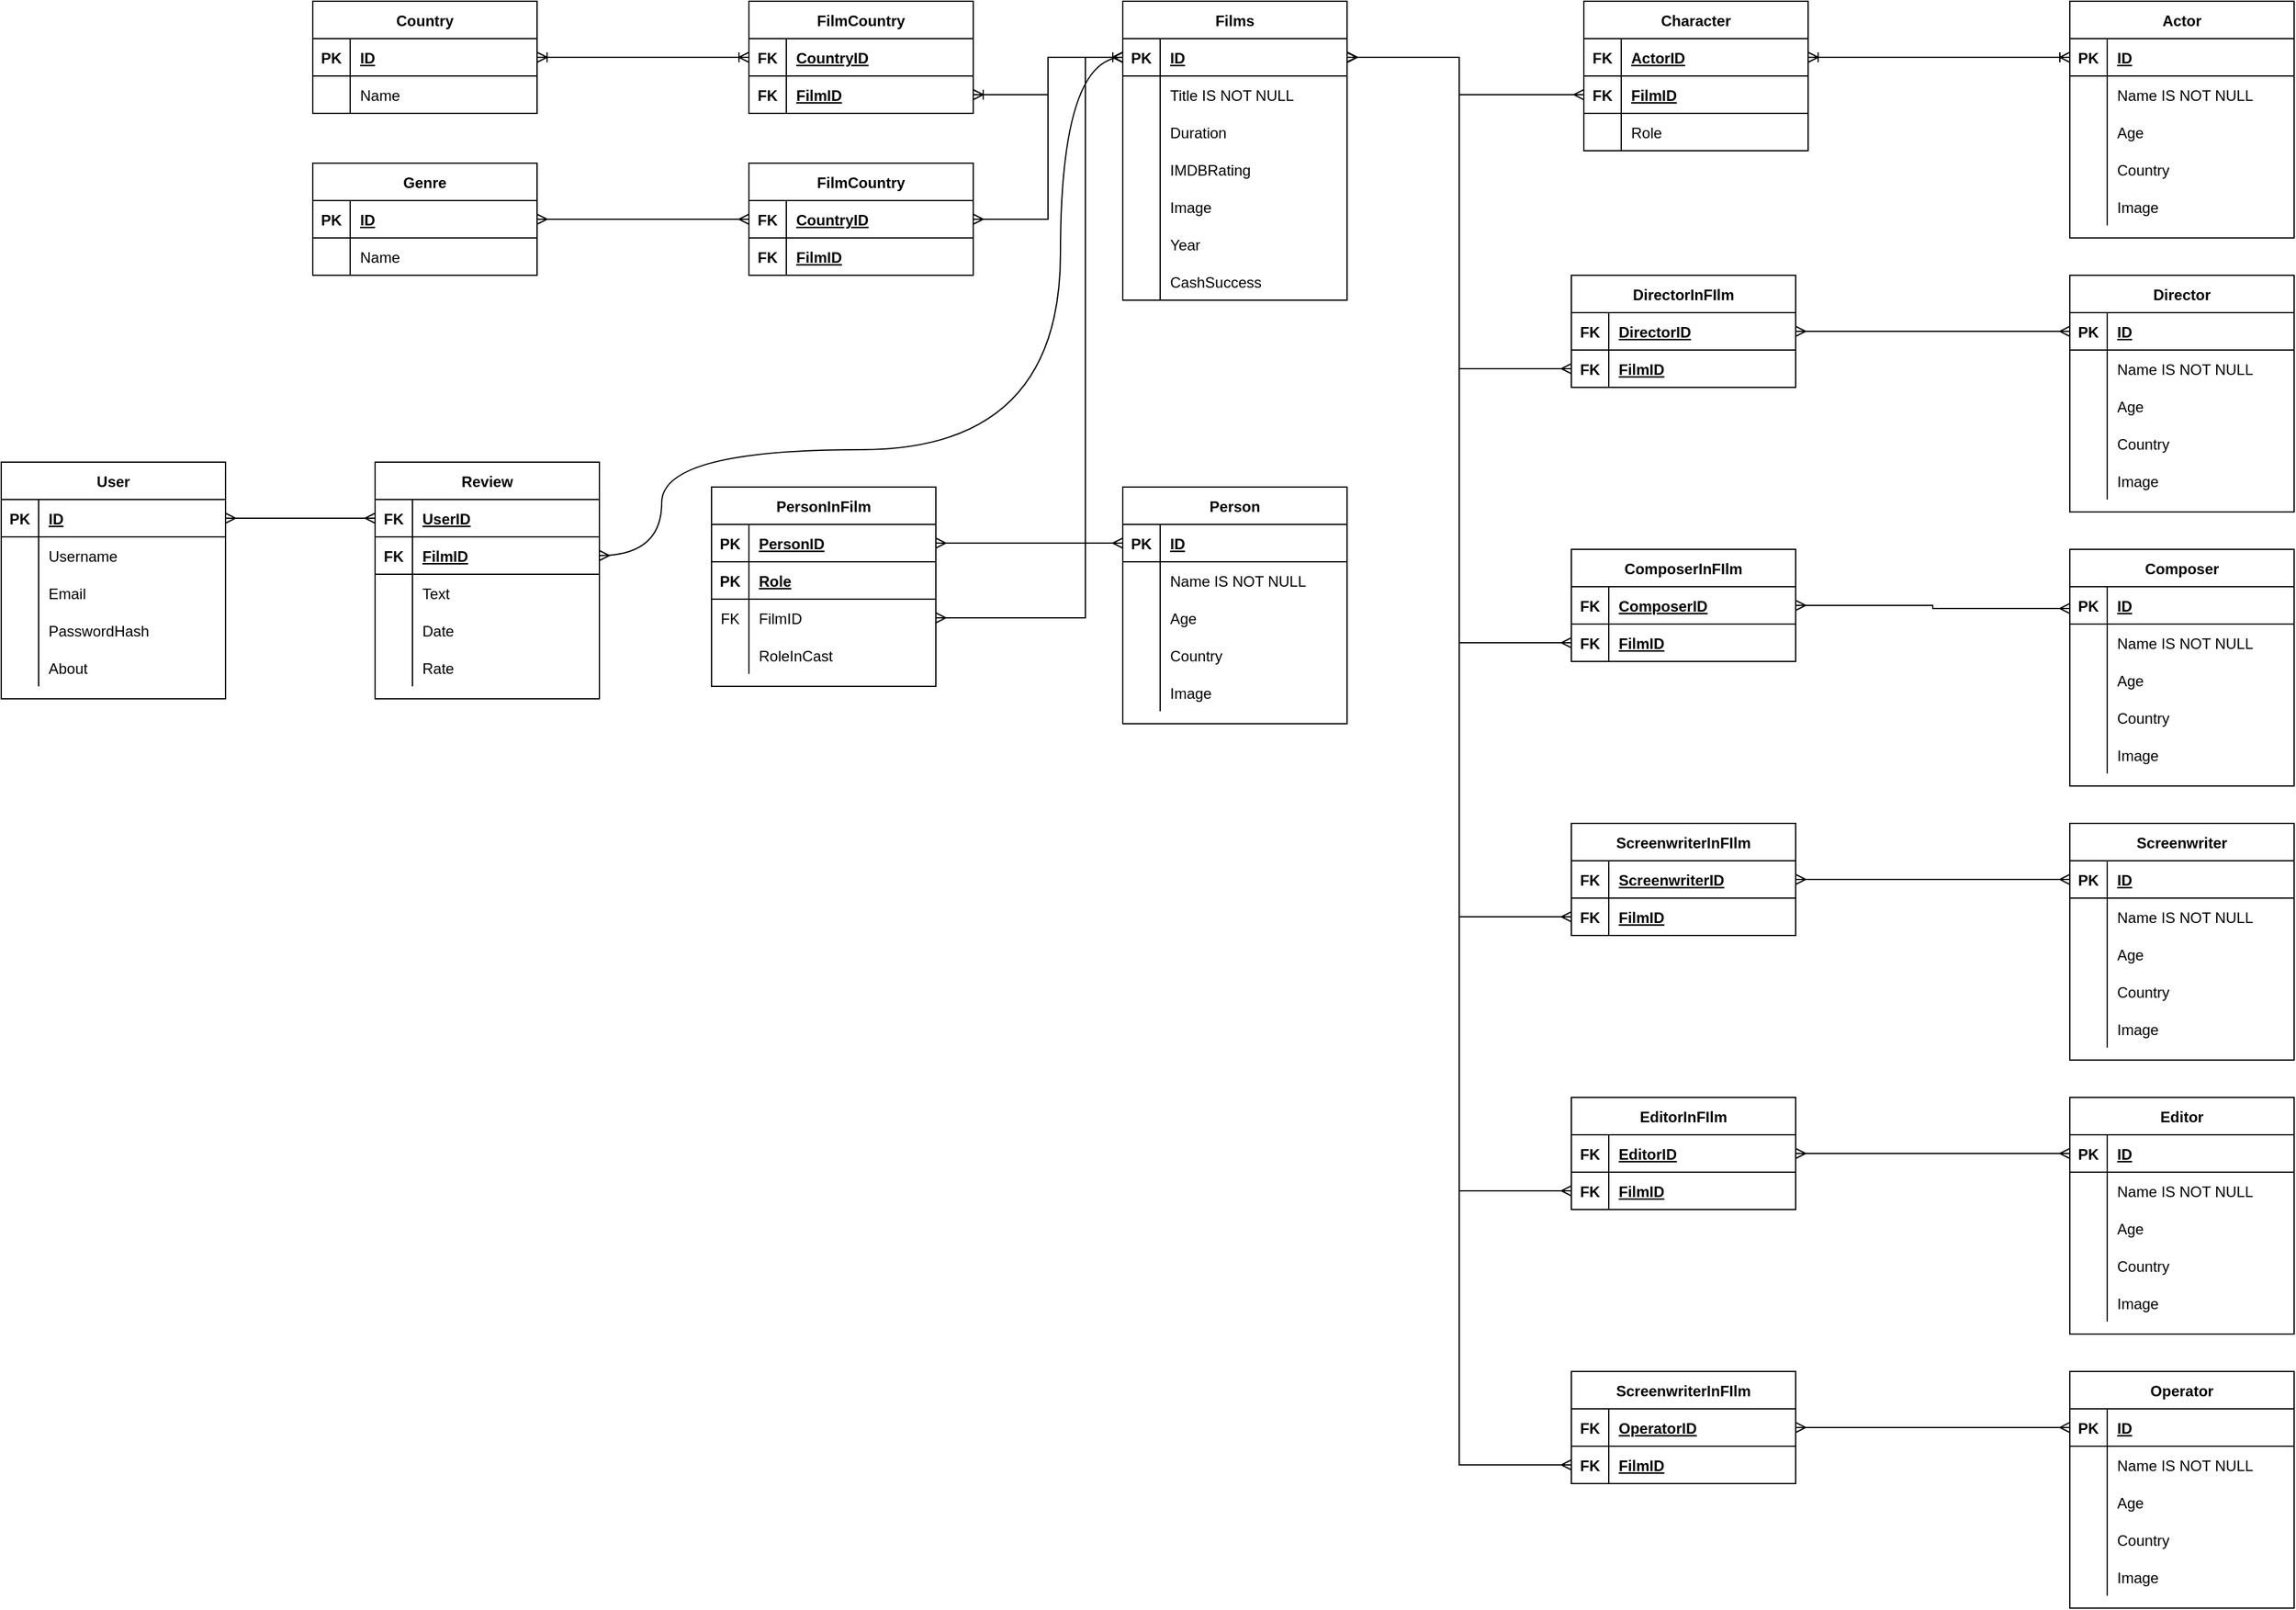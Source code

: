 <mxfile version="20.4.0" type="github">
  <diagram id="R2lEEEUBdFMjLlhIrx00" name="Page-1">
    <mxGraphModel dx="2952" dy="735" grid="1" gridSize="10" guides="1" tooltips="1" connect="1" arrows="1" fold="1" page="1" pageScale="1" pageWidth="1654" pageHeight="2336" math="0" shadow="0" extFonts="Permanent Marker^https://fonts.googleapis.com/css?family=Permanent+Marker">
      <root>
        <mxCell id="0" />
        <mxCell id="1" parent="0" />
        <mxCell id="2TcpQOjbaFrgLLIZACfz-2" value="Films" style="shape=table;startSize=30;container=1;collapsible=1;childLayout=tableLayout;fixedRows=1;rowLines=0;fontStyle=1;align=center;resizeLast=1;" vertex="1" parent="1">
          <mxGeometry x="480" y="20" width="180" height="240" as="geometry" />
        </mxCell>
        <mxCell id="2TcpQOjbaFrgLLIZACfz-3" value="" style="shape=tableRow;horizontal=0;startSize=0;swimlaneHead=0;swimlaneBody=0;fillColor=none;collapsible=0;dropTarget=0;points=[[0,0.5],[1,0.5]];portConstraint=eastwest;top=0;left=0;right=0;bottom=1;" vertex="1" parent="2TcpQOjbaFrgLLIZACfz-2">
          <mxGeometry y="30" width="180" height="30" as="geometry" />
        </mxCell>
        <mxCell id="2TcpQOjbaFrgLLIZACfz-4" value="PK" style="shape=partialRectangle;connectable=0;fillColor=none;top=0;left=0;bottom=0;right=0;fontStyle=1;overflow=hidden;" vertex="1" parent="2TcpQOjbaFrgLLIZACfz-3">
          <mxGeometry width="30" height="30" as="geometry">
            <mxRectangle width="30" height="30" as="alternateBounds" />
          </mxGeometry>
        </mxCell>
        <mxCell id="2TcpQOjbaFrgLLIZACfz-5" value="ID" style="shape=partialRectangle;connectable=0;fillColor=none;top=0;left=0;bottom=0;right=0;align=left;spacingLeft=6;fontStyle=5;overflow=hidden;" vertex="1" parent="2TcpQOjbaFrgLLIZACfz-3">
          <mxGeometry x="30" width="150" height="30" as="geometry">
            <mxRectangle width="150" height="30" as="alternateBounds" />
          </mxGeometry>
        </mxCell>
        <mxCell id="2TcpQOjbaFrgLLIZACfz-6" value="" style="shape=tableRow;horizontal=0;startSize=0;swimlaneHead=0;swimlaneBody=0;fillColor=none;collapsible=0;dropTarget=0;points=[[0,0.5],[1,0.5]];portConstraint=eastwest;top=0;left=0;right=0;bottom=0;" vertex="1" parent="2TcpQOjbaFrgLLIZACfz-2">
          <mxGeometry y="60" width="180" height="30" as="geometry" />
        </mxCell>
        <mxCell id="2TcpQOjbaFrgLLIZACfz-7" value="" style="shape=partialRectangle;connectable=0;fillColor=none;top=0;left=0;bottom=0;right=0;editable=1;overflow=hidden;" vertex="1" parent="2TcpQOjbaFrgLLIZACfz-6">
          <mxGeometry width="30" height="30" as="geometry">
            <mxRectangle width="30" height="30" as="alternateBounds" />
          </mxGeometry>
        </mxCell>
        <mxCell id="2TcpQOjbaFrgLLIZACfz-8" value="Title IS NOT NULL" style="shape=partialRectangle;connectable=0;fillColor=none;top=0;left=0;bottom=0;right=0;align=left;spacingLeft=6;overflow=hidden;" vertex="1" parent="2TcpQOjbaFrgLLIZACfz-6">
          <mxGeometry x="30" width="150" height="30" as="geometry">
            <mxRectangle width="150" height="30" as="alternateBounds" />
          </mxGeometry>
        </mxCell>
        <mxCell id="2TcpQOjbaFrgLLIZACfz-9" value="" style="shape=tableRow;horizontal=0;startSize=0;swimlaneHead=0;swimlaneBody=0;fillColor=none;collapsible=0;dropTarget=0;points=[[0,0.5],[1,0.5]];portConstraint=eastwest;top=0;left=0;right=0;bottom=0;" vertex="1" parent="2TcpQOjbaFrgLLIZACfz-2">
          <mxGeometry y="90" width="180" height="30" as="geometry" />
        </mxCell>
        <mxCell id="2TcpQOjbaFrgLLIZACfz-10" value="" style="shape=partialRectangle;connectable=0;fillColor=none;top=0;left=0;bottom=0;right=0;editable=1;overflow=hidden;" vertex="1" parent="2TcpQOjbaFrgLLIZACfz-9">
          <mxGeometry width="30" height="30" as="geometry">
            <mxRectangle width="30" height="30" as="alternateBounds" />
          </mxGeometry>
        </mxCell>
        <mxCell id="2TcpQOjbaFrgLLIZACfz-11" value="Duration" style="shape=partialRectangle;connectable=0;fillColor=none;top=0;left=0;bottom=0;right=0;align=left;spacingLeft=6;overflow=hidden;" vertex="1" parent="2TcpQOjbaFrgLLIZACfz-9">
          <mxGeometry x="30" width="150" height="30" as="geometry">
            <mxRectangle width="150" height="30" as="alternateBounds" />
          </mxGeometry>
        </mxCell>
        <mxCell id="2TcpQOjbaFrgLLIZACfz-12" value="" style="shape=tableRow;horizontal=0;startSize=0;swimlaneHead=0;swimlaneBody=0;fillColor=none;collapsible=0;dropTarget=0;points=[[0,0.5],[1,0.5]];portConstraint=eastwest;top=0;left=0;right=0;bottom=0;" vertex="1" parent="2TcpQOjbaFrgLLIZACfz-2">
          <mxGeometry y="120" width="180" height="30" as="geometry" />
        </mxCell>
        <mxCell id="2TcpQOjbaFrgLLIZACfz-13" value="" style="shape=partialRectangle;connectable=0;fillColor=none;top=0;left=0;bottom=0;right=0;editable=1;overflow=hidden;" vertex="1" parent="2TcpQOjbaFrgLLIZACfz-12">
          <mxGeometry width="30" height="30" as="geometry">
            <mxRectangle width="30" height="30" as="alternateBounds" />
          </mxGeometry>
        </mxCell>
        <mxCell id="2TcpQOjbaFrgLLIZACfz-14" value="IMDBRating" style="shape=partialRectangle;connectable=0;fillColor=none;top=0;left=0;bottom=0;right=0;align=left;spacingLeft=6;overflow=hidden;" vertex="1" parent="2TcpQOjbaFrgLLIZACfz-12">
          <mxGeometry x="30" width="150" height="30" as="geometry">
            <mxRectangle width="150" height="30" as="alternateBounds" />
          </mxGeometry>
        </mxCell>
        <mxCell id="2TcpQOjbaFrgLLIZACfz-33" value="" style="shape=tableRow;horizontal=0;startSize=0;swimlaneHead=0;swimlaneBody=0;fillColor=none;collapsible=0;dropTarget=0;points=[[0,0.5],[1,0.5]];portConstraint=eastwest;top=0;left=0;right=0;bottom=0;" vertex="1" parent="2TcpQOjbaFrgLLIZACfz-2">
          <mxGeometry y="150" width="180" height="30" as="geometry" />
        </mxCell>
        <mxCell id="2TcpQOjbaFrgLLIZACfz-34" value="" style="shape=partialRectangle;connectable=0;fillColor=none;top=0;left=0;bottom=0;right=0;editable=1;overflow=hidden;" vertex="1" parent="2TcpQOjbaFrgLLIZACfz-33">
          <mxGeometry width="30" height="30" as="geometry">
            <mxRectangle width="30" height="30" as="alternateBounds" />
          </mxGeometry>
        </mxCell>
        <mxCell id="2TcpQOjbaFrgLLIZACfz-35" value="Image" style="shape=partialRectangle;connectable=0;fillColor=none;top=0;left=0;bottom=0;right=0;align=left;spacingLeft=6;overflow=hidden;" vertex="1" parent="2TcpQOjbaFrgLLIZACfz-33">
          <mxGeometry x="30" width="150" height="30" as="geometry">
            <mxRectangle width="150" height="30" as="alternateBounds" />
          </mxGeometry>
        </mxCell>
        <mxCell id="2TcpQOjbaFrgLLIZACfz-222" value="" style="shape=tableRow;horizontal=0;startSize=0;swimlaneHead=0;swimlaneBody=0;fillColor=none;collapsible=0;dropTarget=0;points=[[0,0.5],[1,0.5]];portConstraint=eastwest;top=0;left=0;right=0;bottom=0;" vertex="1" parent="2TcpQOjbaFrgLLIZACfz-2">
          <mxGeometry y="180" width="180" height="30" as="geometry" />
        </mxCell>
        <mxCell id="2TcpQOjbaFrgLLIZACfz-223" value="" style="shape=partialRectangle;connectable=0;fillColor=none;top=0;left=0;bottom=0;right=0;editable=1;overflow=hidden;" vertex="1" parent="2TcpQOjbaFrgLLIZACfz-222">
          <mxGeometry width="30" height="30" as="geometry">
            <mxRectangle width="30" height="30" as="alternateBounds" />
          </mxGeometry>
        </mxCell>
        <mxCell id="2TcpQOjbaFrgLLIZACfz-224" value="Year" style="shape=partialRectangle;connectable=0;fillColor=none;top=0;left=0;bottom=0;right=0;align=left;spacingLeft=6;overflow=hidden;" vertex="1" parent="2TcpQOjbaFrgLLIZACfz-222">
          <mxGeometry x="30" width="150" height="30" as="geometry">
            <mxRectangle width="150" height="30" as="alternateBounds" />
          </mxGeometry>
        </mxCell>
        <mxCell id="2TcpQOjbaFrgLLIZACfz-276" value="" style="shape=tableRow;horizontal=0;startSize=0;swimlaneHead=0;swimlaneBody=0;fillColor=none;collapsible=0;dropTarget=0;points=[[0,0.5],[1,0.5]];portConstraint=eastwest;top=0;left=0;right=0;bottom=0;" vertex="1" parent="2TcpQOjbaFrgLLIZACfz-2">
          <mxGeometry y="210" width="180" height="30" as="geometry" />
        </mxCell>
        <mxCell id="2TcpQOjbaFrgLLIZACfz-277" value="" style="shape=partialRectangle;connectable=0;fillColor=none;top=0;left=0;bottom=0;right=0;editable=1;overflow=hidden;" vertex="1" parent="2TcpQOjbaFrgLLIZACfz-276">
          <mxGeometry width="30" height="30" as="geometry">
            <mxRectangle width="30" height="30" as="alternateBounds" />
          </mxGeometry>
        </mxCell>
        <mxCell id="2TcpQOjbaFrgLLIZACfz-278" value="CashSuccess" style="shape=partialRectangle;connectable=0;fillColor=none;top=0;left=0;bottom=0;right=0;align=left;spacingLeft=6;overflow=hidden;" vertex="1" parent="2TcpQOjbaFrgLLIZACfz-276">
          <mxGeometry x="30" width="150" height="30" as="geometry">
            <mxRectangle width="150" height="30" as="alternateBounds" />
          </mxGeometry>
        </mxCell>
        <mxCell id="2TcpQOjbaFrgLLIZACfz-52" value="Actor" style="shape=table;startSize=30;container=1;collapsible=1;childLayout=tableLayout;fixedRows=1;rowLines=0;fontStyle=1;align=center;resizeLast=1;" vertex="1" parent="1">
          <mxGeometry x="1240" y="20" width="180" height="190.0" as="geometry" />
        </mxCell>
        <mxCell id="2TcpQOjbaFrgLLIZACfz-53" value="" style="shape=tableRow;horizontal=0;startSize=0;swimlaneHead=0;swimlaneBody=0;fillColor=none;collapsible=0;dropTarget=0;points=[[0,0.5],[1,0.5]];portConstraint=eastwest;top=0;left=0;right=0;bottom=1;" vertex="1" parent="2TcpQOjbaFrgLLIZACfz-52">
          <mxGeometry y="30" width="180" height="30" as="geometry" />
        </mxCell>
        <mxCell id="2TcpQOjbaFrgLLIZACfz-54" value="PK" style="shape=partialRectangle;connectable=0;fillColor=none;top=0;left=0;bottom=0;right=0;fontStyle=1;overflow=hidden;" vertex="1" parent="2TcpQOjbaFrgLLIZACfz-53">
          <mxGeometry width="30" height="30" as="geometry">
            <mxRectangle width="30" height="30" as="alternateBounds" />
          </mxGeometry>
        </mxCell>
        <mxCell id="2TcpQOjbaFrgLLIZACfz-55" value="ID" style="shape=partialRectangle;connectable=0;fillColor=none;top=0;left=0;bottom=0;right=0;align=left;spacingLeft=6;fontStyle=5;overflow=hidden;" vertex="1" parent="2TcpQOjbaFrgLLIZACfz-53">
          <mxGeometry x="30" width="150" height="30" as="geometry">
            <mxRectangle width="150" height="30" as="alternateBounds" />
          </mxGeometry>
        </mxCell>
        <mxCell id="2TcpQOjbaFrgLLIZACfz-56" value="" style="shape=tableRow;horizontal=0;startSize=0;swimlaneHead=0;swimlaneBody=0;fillColor=none;collapsible=0;dropTarget=0;points=[[0,0.5],[1,0.5]];portConstraint=eastwest;top=0;left=0;right=0;bottom=0;" vertex="1" parent="2TcpQOjbaFrgLLIZACfz-52">
          <mxGeometry y="60" width="180" height="30" as="geometry" />
        </mxCell>
        <mxCell id="2TcpQOjbaFrgLLIZACfz-57" value="" style="shape=partialRectangle;connectable=0;fillColor=none;top=0;left=0;bottom=0;right=0;editable=1;overflow=hidden;" vertex="1" parent="2TcpQOjbaFrgLLIZACfz-56">
          <mxGeometry width="30" height="30" as="geometry">
            <mxRectangle width="30" height="30" as="alternateBounds" />
          </mxGeometry>
        </mxCell>
        <mxCell id="2TcpQOjbaFrgLLIZACfz-58" value="Name IS NOT NULL" style="shape=partialRectangle;connectable=0;fillColor=none;top=0;left=0;bottom=0;right=0;align=left;spacingLeft=6;overflow=hidden;" vertex="1" parent="2TcpQOjbaFrgLLIZACfz-56">
          <mxGeometry x="30" width="150" height="30" as="geometry">
            <mxRectangle width="150" height="30" as="alternateBounds" />
          </mxGeometry>
        </mxCell>
        <mxCell id="2TcpQOjbaFrgLLIZACfz-59" value="" style="shape=tableRow;horizontal=0;startSize=0;swimlaneHead=0;swimlaneBody=0;fillColor=none;collapsible=0;dropTarget=0;points=[[0,0.5],[1,0.5]];portConstraint=eastwest;top=0;left=0;right=0;bottom=0;" vertex="1" parent="2TcpQOjbaFrgLLIZACfz-52">
          <mxGeometry y="90" width="180" height="30" as="geometry" />
        </mxCell>
        <mxCell id="2TcpQOjbaFrgLLIZACfz-60" value="" style="shape=partialRectangle;connectable=0;fillColor=none;top=0;left=0;bottom=0;right=0;editable=1;overflow=hidden;" vertex="1" parent="2TcpQOjbaFrgLLIZACfz-59">
          <mxGeometry width="30" height="30" as="geometry">
            <mxRectangle width="30" height="30" as="alternateBounds" />
          </mxGeometry>
        </mxCell>
        <mxCell id="2TcpQOjbaFrgLLIZACfz-61" value="Age" style="shape=partialRectangle;connectable=0;fillColor=none;top=0;left=0;bottom=0;right=0;align=left;spacingLeft=6;overflow=hidden;" vertex="1" parent="2TcpQOjbaFrgLLIZACfz-59">
          <mxGeometry x="30" width="150" height="30" as="geometry">
            <mxRectangle width="150" height="30" as="alternateBounds" />
          </mxGeometry>
        </mxCell>
        <mxCell id="2TcpQOjbaFrgLLIZACfz-62" value="" style="shape=tableRow;horizontal=0;startSize=0;swimlaneHead=0;swimlaneBody=0;fillColor=none;collapsible=0;dropTarget=0;points=[[0,0.5],[1,0.5]];portConstraint=eastwest;top=0;left=0;right=0;bottom=0;" vertex="1" parent="2TcpQOjbaFrgLLIZACfz-52">
          <mxGeometry y="120" width="180" height="30" as="geometry" />
        </mxCell>
        <mxCell id="2TcpQOjbaFrgLLIZACfz-63" value="" style="shape=partialRectangle;connectable=0;fillColor=none;top=0;left=0;bottom=0;right=0;editable=1;overflow=hidden;" vertex="1" parent="2TcpQOjbaFrgLLIZACfz-62">
          <mxGeometry width="30" height="30" as="geometry">
            <mxRectangle width="30" height="30" as="alternateBounds" />
          </mxGeometry>
        </mxCell>
        <mxCell id="2TcpQOjbaFrgLLIZACfz-64" value="Country" style="shape=partialRectangle;connectable=0;fillColor=none;top=0;left=0;bottom=0;right=0;align=left;spacingLeft=6;overflow=hidden;" vertex="1" parent="2TcpQOjbaFrgLLIZACfz-62">
          <mxGeometry x="30" width="150" height="30" as="geometry">
            <mxRectangle width="150" height="30" as="alternateBounds" />
          </mxGeometry>
        </mxCell>
        <mxCell id="2TcpQOjbaFrgLLIZACfz-90" value="" style="shape=tableRow;horizontal=0;startSize=0;swimlaneHead=0;swimlaneBody=0;fillColor=none;collapsible=0;dropTarget=0;points=[[0,0.5],[1,0.5]];portConstraint=eastwest;top=0;left=0;right=0;bottom=0;" vertex="1" parent="2TcpQOjbaFrgLLIZACfz-52">
          <mxGeometry y="150" width="180" height="30" as="geometry" />
        </mxCell>
        <mxCell id="2TcpQOjbaFrgLLIZACfz-91" value="" style="shape=partialRectangle;connectable=0;fillColor=none;top=0;left=0;bottom=0;right=0;editable=1;overflow=hidden;" vertex="1" parent="2TcpQOjbaFrgLLIZACfz-90">
          <mxGeometry width="30" height="30" as="geometry">
            <mxRectangle width="30" height="30" as="alternateBounds" />
          </mxGeometry>
        </mxCell>
        <mxCell id="2TcpQOjbaFrgLLIZACfz-92" value="Image" style="shape=partialRectangle;connectable=0;fillColor=none;top=0;left=0;bottom=0;right=0;align=left;spacingLeft=6;overflow=hidden;" vertex="1" parent="2TcpQOjbaFrgLLIZACfz-90">
          <mxGeometry x="30" width="150" height="30" as="geometry">
            <mxRectangle width="150" height="30" as="alternateBounds" />
          </mxGeometry>
        </mxCell>
        <mxCell id="2TcpQOjbaFrgLLIZACfz-72" value="Character" style="shape=table;startSize=30;container=1;collapsible=1;childLayout=tableLayout;fixedRows=1;rowLines=0;fontStyle=1;align=center;resizeLast=1;" vertex="1" parent="1">
          <mxGeometry x="850" y="20" width="180" height="120" as="geometry" />
        </mxCell>
        <mxCell id="2TcpQOjbaFrgLLIZACfz-73" value="" style="shape=tableRow;horizontal=0;startSize=0;swimlaneHead=0;swimlaneBody=0;fillColor=none;collapsible=0;dropTarget=0;points=[[0,0.5],[1,0.5]];portConstraint=eastwest;top=0;left=0;right=0;bottom=1;" vertex="1" parent="2TcpQOjbaFrgLLIZACfz-72">
          <mxGeometry y="30" width="180" height="30" as="geometry" />
        </mxCell>
        <mxCell id="2TcpQOjbaFrgLLIZACfz-74" value="FK" style="shape=partialRectangle;connectable=0;fillColor=none;top=0;left=0;bottom=0;right=0;fontStyle=1;overflow=hidden;" vertex="1" parent="2TcpQOjbaFrgLLIZACfz-73">
          <mxGeometry width="30" height="30" as="geometry">
            <mxRectangle width="30" height="30" as="alternateBounds" />
          </mxGeometry>
        </mxCell>
        <mxCell id="2TcpQOjbaFrgLLIZACfz-75" value="ActorID" style="shape=partialRectangle;connectable=0;fillColor=none;top=0;left=0;bottom=0;right=0;align=left;spacingLeft=6;fontStyle=5;overflow=hidden;" vertex="1" parent="2TcpQOjbaFrgLLIZACfz-73">
          <mxGeometry x="30" width="150" height="30" as="geometry">
            <mxRectangle width="150" height="30" as="alternateBounds" />
          </mxGeometry>
        </mxCell>
        <mxCell id="2TcpQOjbaFrgLLIZACfz-85" value="" style="shape=tableRow;horizontal=0;startSize=0;swimlaneHead=0;swimlaneBody=0;fillColor=none;collapsible=0;dropTarget=0;points=[[0,0.5],[1,0.5]];portConstraint=eastwest;top=0;left=0;right=0;bottom=1;" vertex="1" parent="2TcpQOjbaFrgLLIZACfz-72">
          <mxGeometry y="60" width="180" height="30" as="geometry" />
        </mxCell>
        <mxCell id="2TcpQOjbaFrgLLIZACfz-86" value="FK" style="shape=partialRectangle;connectable=0;fillColor=none;top=0;left=0;bottom=0;right=0;fontStyle=1;overflow=hidden;" vertex="1" parent="2TcpQOjbaFrgLLIZACfz-85">
          <mxGeometry width="30" height="30" as="geometry">
            <mxRectangle width="30" height="30" as="alternateBounds" />
          </mxGeometry>
        </mxCell>
        <mxCell id="2TcpQOjbaFrgLLIZACfz-87" value="FilmID" style="shape=partialRectangle;connectable=0;fillColor=none;top=0;left=0;bottom=0;right=0;align=left;spacingLeft=6;fontStyle=5;overflow=hidden;" vertex="1" parent="2TcpQOjbaFrgLLIZACfz-85">
          <mxGeometry x="30" width="150" height="30" as="geometry">
            <mxRectangle width="150" height="30" as="alternateBounds" />
          </mxGeometry>
        </mxCell>
        <mxCell id="2TcpQOjbaFrgLLIZACfz-76" value="" style="shape=tableRow;horizontal=0;startSize=0;swimlaneHead=0;swimlaneBody=0;fillColor=none;collapsible=0;dropTarget=0;points=[[0,0.5],[1,0.5]];portConstraint=eastwest;top=0;left=0;right=0;bottom=0;" vertex="1" parent="2TcpQOjbaFrgLLIZACfz-72">
          <mxGeometry y="90" width="180" height="30" as="geometry" />
        </mxCell>
        <mxCell id="2TcpQOjbaFrgLLIZACfz-77" value="" style="shape=partialRectangle;connectable=0;fillColor=none;top=0;left=0;bottom=0;right=0;editable=1;overflow=hidden;" vertex="1" parent="2TcpQOjbaFrgLLIZACfz-76">
          <mxGeometry width="30" height="30" as="geometry">
            <mxRectangle width="30" height="30" as="alternateBounds" />
          </mxGeometry>
        </mxCell>
        <mxCell id="2TcpQOjbaFrgLLIZACfz-78" value="Role" style="shape=partialRectangle;connectable=0;fillColor=none;top=0;left=0;bottom=0;right=0;align=left;spacingLeft=6;overflow=hidden;" vertex="1" parent="2TcpQOjbaFrgLLIZACfz-76">
          <mxGeometry x="30" width="150" height="30" as="geometry">
            <mxRectangle width="150" height="30" as="alternateBounds" />
          </mxGeometry>
        </mxCell>
        <mxCell id="2TcpQOjbaFrgLLIZACfz-88" style="edgeStyle=orthogonalEdgeStyle;rounded=0;orthogonalLoop=1;jettySize=auto;html=1;exitX=1;exitY=0.5;exitDx=0;exitDy=0;entryX=0;entryY=0.5;entryDx=0;entryDy=0;startArrow=ERoneToMany;startFill=0;endArrow=ERoneToMany;endFill=0;" edge="1" parent="1" source="2TcpQOjbaFrgLLIZACfz-73" target="2TcpQOjbaFrgLLIZACfz-53">
          <mxGeometry relative="1" as="geometry" />
        </mxCell>
        <mxCell id="2TcpQOjbaFrgLLIZACfz-89" style="edgeStyle=orthogonalEdgeStyle;rounded=0;orthogonalLoop=1;jettySize=auto;html=1;exitX=0;exitY=0.5;exitDx=0;exitDy=0;entryX=1;entryY=0.5;entryDx=0;entryDy=0;endArrow=ERmany;endFill=0;startArrow=ERmany;startFill=0;" edge="1" parent="1" source="2TcpQOjbaFrgLLIZACfz-85" target="2TcpQOjbaFrgLLIZACfz-3">
          <mxGeometry relative="1" as="geometry">
            <Array as="points">
              <mxPoint x="750" y="95" />
              <mxPoint x="750" y="65" />
            </Array>
          </mxGeometry>
        </mxCell>
        <mxCell id="2TcpQOjbaFrgLLIZACfz-128" value="Director" style="shape=table;startSize=30;container=1;collapsible=1;childLayout=tableLayout;fixedRows=1;rowLines=0;fontStyle=1;align=center;resizeLast=1;" vertex="1" parent="1">
          <mxGeometry x="1240" y="240" width="180" height="190.0" as="geometry" />
        </mxCell>
        <mxCell id="2TcpQOjbaFrgLLIZACfz-129" value="" style="shape=tableRow;horizontal=0;startSize=0;swimlaneHead=0;swimlaneBody=0;fillColor=none;collapsible=0;dropTarget=0;points=[[0,0.5],[1,0.5]];portConstraint=eastwest;top=0;left=0;right=0;bottom=1;" vertex="1" parent="2TcpQOjbaFrgLLIZACfz-128">
          <mxGeometry y="30" width="180" height="30" as="geometry" />
        </mxCell>
        <mxCell id="2TcpQOjbaFrgLLIZACfz-130" value="PK" style="shape=partialRectangle;connectable=0;fillColor=none;top=0;left=0;bottom=0;right=0;fontStyle=1;overflow=hidden;" vertex="1" parent="2TcpQOjbaFrgLLIZACfz-129">
          <mxGeometry width="30" height="30" as="geometry">
            <mxRectangle width="30" height="30" as="alternateBounds" />
          </mxGeometry>
        </mxCell>
        <mxCell id="2TcpQOjbaFrgLLIZACfz-131" value="ID" style="shape=partialRectangle;connectable=0;fillColor=none;top=0;left=0;bottom=0;right=0;align=left;spacingLeft=6;fontStyle=5;overflow=hidden;" vertex="1" parent="2TcpQOjbaFrgLLIZACfz-129">
          <mxGeometry x="30" width="150" height="30" as="geometry">
            <mxRectangle width="150" height="30" as="alternateBounds" />
          </mxGeometry>
        </mxCell>
        <mxCell id="2TcpQOjbaFrgLLIZACfz-132" value="" style="shape=tableRow;horizontal=0;startSize=0;swimlaneHead=0;swimlaneBody=0;fillColor=none;collapsible=0;dropTarget=0;points=[[0,0.5],[1,0.5]];portConstraint=eastwest;top=0;left=0;right=0;bottom=0;" vertex="1" parent="2TcpQOjbaFrgLLIZACfz-128">
          <mxGeometry y="60" width="180" height="30" as="geometry" />
        </mxCell>
        <mxCell id="2TcpQOjbaFrgLLIZACfz-133" value="" style="shape=partialRectangle;connectable=0;fillColor=none;top=0;left=0;bottom=0;right=0;editable=1;overflow=hidden;" vertex="1" parent="2TcpQOjbaFrgLLIZACfz-132">
          <mxGeometry width="30" height="30" as="geometry">
            <mxRectangle width="30" height="30" as="alternateBounds" />
          </mxGeometry>
        </mxCell>
        <mxCell id="2TcpQOjbaFrgLLIZACfz-134" value="Name IS NOT NULL" style="shape=partialRectangle;connectable=0;fillColor=none;top=0;left=0;bottom=0;right=0;align=left;spacingLeft=6;overflow=hidden;" vertex="1" parent="2TcpQOjbaFrgLLIZACfz-132">
          <mxGeometry x="30" width="150" height="30" as="geometry">
            <mxRectangle width="150" height="30" as="alternateBounds" />
          </mxGeometry>
        </mxCell>
        <mxCell id="2TcpQOjbaFrgLLIZACfz-135" value="" style="shape=tableRow;horizontal=0;startSize=0;swimlaneHead=0;swimlaneBody=0;fillColor=none;collapsible=0;dropTarget=0;points=[[0,0.5],[1,0.5]];portConstraint=eastwest;top=0;left=0;right=0;bottom=0;" vertex="1" parent="2TcpQOjbaFrgLLIZACfz-128">
          <mxGeometry y="90" width="180" height="30" as="geometry" />
        </mxCell>
        <mxCell id="2TcpQOjbaFrgLLIZACfz-136" value="" style="shape=partialRectangle;connectable=0;fillColor=none;top=0;left=0;bottom=0;right=0;editable=1;overflow=hidden;" vertex="1" parent="2TcpQOjbaFrgLLIZACfz-135">
          <mxGeometry width="30" height="30" as="geometry">
            <mxRectangle width="30" height="30" as="alternateBounds" />
          </mxGeometry>
        </mxCell>
        <mxCell id="2TcpQOjbaFrgLLIZACfz-137" value="Age" style="shape=partialRectangle;connectable=0;fillColor=none;top=0;left=0;bottom=0;right=0;align=left;spacingLeft=6;overflow=hidden;" vertex="1" parent="2TcpQOjbaFrgLLIZACfz-135">
          <mxGeometry x="30" width="150" height="30" as="geometry">
            <mxRectangle width="150" height="30" as="alternateBounds" />
          </mxGeometry>
        </mxCell>
        <mxCell id="2TcpQOjbaFrgLLIZACfz-138" value="" style="shape=tableRow;horizontal=0;startSize=0;swimlaneHead=0;swimlaneBody=0;fillColor=none;collapsible=0;dropTarget=0;points=[[0,0.5],[1,0.5]];portConstraint=eastwest;top=0;left=0;right=0;bottom=0;" vertex="1" parent="2TcpQOjbaFrgLLIZACfz-128">
          <mxGeometry y="120" width="180" height="30" as="geometry" />
        </mxCell>
        <mxCell id="2TcpQOjbaFrgLLIZACfz-139" value="" style="shape=partialRectangle;connectable=0;fillColor=none;top=0;left=0;bottom=0;right=0;editable=1;overflow=hidden;" vertex="1" parent="2TcpQOjbaFrgLLIZACfz-138">
          <mxGeometry width="30" height="30" as="geometry">
            <mxRectangle width="30" height="30" as="alternateBounds" />
          </mxGeometry>
        </mxCell>
        <mxCell id="2TcpQOjbaFrgLLIZACfz-140" value="Country" style="shape=partialRectangle;connectable=0;fillColor=none;top=0;left=0;bottom=0;right=0;align=left;spacingLeft=6;overflow=hidden;" vertex="1" parent="2TcpQOjbaFrgLLIZACfz-138">
          <mxGeometry x="30" width="150" height="30" as="geometry">
            <mxRectangle width="150" height="30" as="alternateBounds" />
          </mxGeometry>
        </mxCell>
        <mxCell id="2TcpQOjbaFrgLLIZACfz-141" value="" style="shape=tableRow;horizontal=0;startSize=0;swimlaneHead=0;swimlaneBody=0;fillColor=none;collapsible=0;dropTarget=0;points=[[0,0.5],[1,0.5]];portConstraint=eastwest;top=0;left=0;right=0;bottom=0;" vertex="1" parent="2TcpQOjbaFrgLLIZACfz-128">
          <mxGeometry y="150" width="180" height="30" as="geometry" />
        </mxCell>
        <mxCell id="2TcpQOjbaFrgLLIZACfz-142" value="" style="shape=partialRectangle;connectable=0;fillColor=none;top=0;left=0;bottom=0;right=0;editable=1;overflow=hidden;" vertex="1" parent="2TcpQOjbaFrgLLIZACfz-141">
          <mxGeometry width="30" height="30" as="geometry">
            <mxRectangle width="30" height="30" as="alternateBounds" />
          </mxGeometry>
        </mxCell>
        <mxCell id="2TcpQOjbaFrgLLIZACfz-143" value="Image" style="shape=partialRectangle;connectable=0;fillColor=none;top=0;left=0;bottom=0;right=0;align=left;spacingLeft=6;overflow=hidden;" vertex="1" parent="2TcpQOjbaFrgLLIZACfz-141">
          <mxGeometry x="30" width="150" height="30" as="geometry">
            <mxRectangle width="150" height="30" as="alternateBounds" />
          </mxGeometry>
        </mxCell>
        <mxCell id="2TcpQOjbaFrgLLIZACfz-160" value="DirectorInFIlm" style="shape=table;startSize=30;container=1;collapsible=1;childLayout=tableLayout;fixedRows=1;rowLines=0;fontStyle=1;align=center;resizeLast=1;" vertex="1" parent="1">
          <mxGeometry x="840" y="240" width="180" height="90" as="geometry" />
        </mxCell>
        <mxCell id="2TcpQOjbaFrgLLIZACfz-161" value="" style="shape=tableRow;horizontal=0;startSize=0;swimlaneHead=0;swimlaneBody=0;fillColor=none;collapsible=0;dropTarget=0;points=[[0,0.5],[1,0.5]];portConstraint=eastwest;top=0;left=0;right=0;bottom=1;" vertex="1" parent="2TcpQOjbaFrgLLIZACfz-160">
          <mxGeometry y="30" width="180" height="30" as="geometry" />
        </mxCell>
        <mxCell id="2TcpQOjbaFrgLLIZACfz-162" value="FK" style="shape=partialRectangle;connectable=0;fillColor=none;top=0;left=0;bottom=0;right=0;fontStyle=1;overflow=hidden;" vertex="1" parent="2TcpQOjbaFrgLLIZACfz-161">
          <mxGeometry width="30" height="30" as="geometry">
            <mxRectangle width="30" height="30" as="alternateBounds" />
          </mxGeometry>
        </mxCell>
        <mxCell id="2TcpQOjbaFrgLLIZACfz-163" value="DirectorID" style="shape=partialRectangle;connectable=0;fillColor=none;top=0;left=0;bottom=0;right=0;align=left;spacingLeft=6;fontStyle=5;overflow=hidden;" vertex="1" parent="2TcpQOjbaFrgLLIZACfz-161">
          <mxGeometry x="30" width="150" height="30" as="geometry">
            <mxRectangle width="150" height="30" as="alternateBounds" />
          </mxGeometry>
        </mxCell>
        <mxCell id="2TcpQOjbaFrgLLIZACfz-164" value="" style="shape=tableRow;horizontal=0;startSize=0;swimlaneHead=0;swimlaneBody=0;fillColor=none;collapsible=0;dropTarget=0;points=[[0,0.5],[1,0.5]];portConstraint=eastwest;top=0;left=0;right=0;bottom=1;" vertex="1" parent="2TcpQOjbaFrgLLIZACfz-160">
          <mxGeometry y="60" width="180" height="30" as="geometry" />
        </mxCell>
        <mxCell id="2TcpQOjbaFrgLLIZACfz-165" value="FK" style="shape=partialRectangle;connectable=0;fillColor=none;top=0;left=0;bottom=0;right=0;fontStyle=1;overflow=hidden;" vertex="1" parent="2TcpQOjbaFrgLLIZACfz-164">
          <mxGeometry width="30" height="30" as="geometry">
            <mxRectangle width="30" height="30" as="alternateBounds" />
          </mxGeometry>
        </mxCell>
        <mxCell id="2TcpQOjbaFrgLLIZACfz-166" value="FilmID" style="shape=partialRectangle;connectable=0;fillColor=none;top=0;left=0;bottom=0;right=0;align=left;spacingLeft=6;fontStyle=5;overflow=hidden;" vertex="1" parent="2TcpQOjbaFrgLLIZACfz-164">
          <mxGeometry x="30" width="150" height="30" as="geometry">
            <mxRectangle width="150" height="30" as="alternateBounds" />
          </mxGeometry>
        </mxCell>
        <mxCell id="2TcpQOjbaFrgLLIZACfz-170" style="edgeStyle=orthogonalEdgeStyle;rounded=0;orthogonalLoop=1;jettySize=auto;html=1;exitX=0;exitY=0.5;exitDx=0;exitDy=0;entryX=1;entryY=0.5;entryDx=0;entryDy=0;startArrow=ERmany;startFill=0;endArrow=ERmany;endFill=0;" edge="1" parent="1" source="2TcpQOjbaFrgLLIZACfz-129" target="2TcpQOjbaFrgLLIZACfz-161">
          <mxGeometry relative="1" as="geometry" />
        </mxCell>
        <mxCell id="2TcpQOjbaFrgLLIZACfz-171" style="edgeStyle=orthogonalEdgeStyle;rounded=0;orthogonalLoop=1;jettySize=auto;html=1;exitX=0;exitY=0.5;exitDx=0;exitDy=0;entryX=1;entryY=0.5;entryDx=0;entryDy=0;startArrow=ERmany;startFill=0;endArrow=ERmany;endFill=0;" edge="1" parent="1" source="2TcpQOjbaFrgLLIZACfz-164" target="2TcpQOjbaFrgLLIZACfz-3">
          <mxGeometry relative="1" as="geometry" />
        </mxCell>
        <mxCell id="2TcpQOjbaFrgLLIZACfz-348" style="edgeStyle=orthogonalEdgeStyle;rounded=0;orthogonalLoop=1;jettySize=auto;html=1;exitX=0;exitY=0.25;exitDx=0;exitDy=0;entryX=1;entryY=0.5;entryDx=0;entryDy=0;startArrow=ERmany;startFill=0;endArrow=ERmany;endFill=0;" edge="1" parent="1" source="2TcpQOjbaFrgLLIZACfz-172" target="2TcpQOjbaFrgLLIZACfz-189">
          <mxGeometry relative="1" as="geometry" />
        </mxCell>
        <mxCell id="2TcpQOjbaFrgLLIZACfz-172" value="Composer" style="shape=table;startSize=30;container=1;collapsible=1;childLayout=tableLayout;fixedRows=1;rowLines=0;fontStyle=1;align=center;resizeLast=1;" vertex="1" parent="1">
          <mxGeometry x="1240" y="460" width="180" height="190.0" as="geometry" />
        </mxCell>
        <mxCell id="2TcpQOjbaFrgLLIZACfz-173" value="" style="shape=tableRow;horizontal=0;startSize=0;swimlaneHead=0;swimlaneBody=0;fillColor=none;collapsible=0;dropTarget=0;points=[[0,0.5],[1,0.5]];portConstraint=eastwest;top=0;left=0;right=0;bottom=1;" vertex="1" parent="2TcpQOjbaFrgLLIZACfz-172">
          <mxGeometry y="30" width="180" height="30" as="geometry" />
        </mxCell>
        <mxCell id="2TcpQOjbaFrgLLIZACfz-174" value="PK" style="shape=partialRectangle;connectable=0;fillColor=none;top=0;left=0;bottom=0;right=0;fontStyle=1;overflow=hidden;" vertex="1" parent="2TcpQOjbaFrgLLIZACfz-173">
          <mxGeometry width="30" height="30" as="geometry">
            <mxRectangle width="30" height="30" as="alternateBounds" />
          </mxGeometry>
        </mxCell>
        <mxCell id="2TcpQOjbaFrgLLIZACfz-175" value="ID" style="shape=partialRectangle;connectable=0;fillColor=none;top=0;left=0;bottom=0;right=0;align=left;spacingLeft=6;fontStyle=5;overflow=hidden;" vertex="1" parent="2TcpQOjbaFrgLLIZACfz-173">
          <mxGeometry x="30" width="150" height="30" as="geometry">
            <mxRectangle width="150" height="30" as="alternateBounds" />
          </mxGeometry>
        </mxCell>
        <mxCell id="2TcpQOjbaFrgLLIZACfz-176" value="" style="shape=tableRow;horizontal=0;startSize=0;swimlaneHead=0;swimlaneBody=0;fillColor=none;collapsible=0;dropTarget=0;points=[[0,0.5],[1,0.5]];portConstraint=eastwest;top=0;left=0;right=0;bottom=0;" vertex="1" parent="2TcpQOjbaFrgLLIZACfz-172">
          <mxGeometry y="60" width="180" height="30" as="geometry" />
        </mxCell>
        <mxCell id="2TcpQOjbaFrgLLIZACfz-177" value="" style="shape=partialRectangle;connectable=0;fillColor=none;top=0;left=0;bottom=0;right=0;editable=1;overflow=hidden;" vertex="1" parent="2TcpQOjbaFrgLLIZACfz-176">
          <mxGeometry width="30" height="30" as="geometry">
            <mxRectangle width="30" height="30" as="alternateBounds" />
          </mxGeometry>
        </mxCell>
        <mxCell id="2TcpQOjbaFrgLLIZACfz-178" value="Name IS NOT NULL" style="shape=partialRectangle;connectable=0;fillColor=none;top=0;left=0;bottom=0;right=0;align=left;spacingLeft=6;overflow=hidden;" vertex="1" parent="2TcpQOjbaFrgLLIZACfz-176">
          <mxGeometry x="30" width="150" height="30" as="geometry">
            <mxRectangle width="150" height="30" as="alternateBounds" />
          </mxGeometry>
        </mxCell>
        <mxCell id="2TcpQOjbaFrgLLIZACfz-179" value="" style="shape=tableRow;horizontal=0;startSize=0;swimlaneHead=0;swimlaneBody=0;fillColor=none;collapsible=0;dropTarget=0;points=[[0,0.5],[1,0.5]];portConstraint=eastwest;top=0;left=0;right=0;bottom=0;" vertex="1" parent="2TcpQOjbaFrgLLIZACfz-172">
          <mxGeometry y="90" width="180" height="30" as="geometry" />
        </mxCell>
        <mxCell id="2TcpQOjbaFrgLLIZACfz-180" value="" style="shape=partialRectangle;connectable=0;fillColor=none;top=0;left=0;bottom=0;right=0;editable=1;overflow=hidden;" vertex="1" parent="2TcpQOjbaFrgLLIZACfz-179">
          <mxGeometry width="30" height="30" as="geometry">
            <mxRectangle width="30" height="30" as="alternateBounds" />
          </mxGeometry>
        </mxCell>
        <mxCell id="2TcpQOjbaFrgLLIZACfz-181" value="Age" style="shape=partialRectangle;connectable=0;fillColor=none;top=0;left=0;bottom=0;right=0;align=left;spacingLeft=6;overflow=hidden;" vertex="1" parent="2TcpQOjbaFrgLLIZACfz-179">
          <mxGeometry x="30" width="150" height="30" as="geometry">
            <mxRectangle width="150" height="30" as="alternateBounds" />
          </mxGeometry>
        </mxCell>
        <mxCell id="2TcpQOjbaFrgLLIZACfz-182" value="" style="shape=tableRow;horizontal=0;startSize=0;swimlaneHead=0;swimlaneBody=0;fillColor=none;collapsible=0;dropTarget=0;points=[[0,0.5],[1,0.5]];portConstraint=eastwest;top=0;left=0;right=0;bottom=0;" vertex="1" parent="2TcpQOjbaFrgLLIZACfz-172">
          <mxGeometry y="120" width="180" height="30" as="geometry" />
        </mxCell>
        <mxCell id="2TcpQOjbaFrgLLIZACfz-183" value="" style="shape=partialRectangle;connectable=0;fillColor=none;top=0;left=0;bottom=0;right=0;editable=1;overflow=hidden;" vertex="1" parent="2TcpQOjbaFrgLLIZACfz-182">
          <mxGeometry width="30" height="30" as="geometry">
            <mxRectangle width="30" height="30" as="alternateBounds" />
          </mxGeometry>
        </mxCell>
        <mxCell id="2TcpQOjbaFrgLLIZACfz-184" value="Country" style="shape=partialRectangle;connectable=0;fillColor=none;top=0;left=0;bottom=0;right=0;align=left;spacingLeft=6;overflow=hidden;" vertex="1" parent="2TcpQOjbaFrgLLIZACfz-182">
          <mxGeometry x="30" width="150" height="30" as="geometry">
            <mxRectangle width="150" height="30" as="alternateBounds" />
          </mxGeometry>
        </mxCell>
        <mxCell id="2TcpQOjbaFrgLLIZACfz-185" value="" style="shape=tableRow;horizontal=0;startSize=0;swimlaneHead=0;swimlaneBody=0;fillColor=none;collapsible=0;dropTarget=0;points=[[0,0.5],[1,0.5]];portConstraint=eastwest;top=0;left=0;right=0;bottom=0;" vertex="1" parent="2TcpQOjbaFrgLLIZACfz-172">
          <mxGeometry y="150" width="180" height="30" as="geometry" />
        </mxCell>
        <mxCell id="2TcpQOjbaFrgLLIZACfz-186" value="" style="shape=partialRectangle;connectable=0;fillColor=none;top=0;left=0;bottom=0;right=0;editable=1;overflow=hidden;" vertex="1" parent="2TcpQOjbaFrgLLIZACfz-185">
          <mxGeometry width="30" height="30" as="geometry">
            <mxRectangle width="30" height="30" as="alternateBounds" />
          </mxGeometry>
        </mxCell>
        <mxCell id="2TcpQOjbaFrgLLIZACfz-187" value="Image" style="shape=partialRectangle;connectable=0;fillColor=none;top=0;left=0;bottom=0;right=0;align=left;spacingLeft=6;overflow=hidden;" vertex="1" parent="2TcpQOjbaFrgLLIZACfz-185">
          <mxGeometry x="30" width="150" height="30" as="geometry">
            <mxRectangle width="150" height="30" as="alternateBounds" />
          </mxGeometry>
        </mxCell>
        <mxCell id="2TcpQOjbaFrgLLIZACfz-188" value="ComposerInFIlm" style="shape=table;startSize=30;container=1;collapsible=1;childLayout=tableLayout;fixedRows=1;rowLines=0;fontStyle=1;align=center;resizeLast=1;" vertex="1" parent="1">
          <mxGeometry x="840" y="460" width="180" height="90" as="geometry" />
        </mxCell>
        <mxCell id="2TcpQOjbaFrgLLIZACfz-189" value="" style="shape=tableRow;horizontal=0;startSize=0;swimlaneHead=0;swimlaneBody=0;fillColor=none;collapsible=0;dropTarget=0;points=[[0,0.5],[1,0.5]];portConstraint=eastwest;top=0;left=0;right=0;bottom=1;" vertex="1" parent="2TcpQOjbaFrgLLIZACfz-188">
          <mxGeometry y="30" width="180" height="30" as="geometry" />
        </mxCell>
        <mxCell id="2TcpQOjbaFrgLLIZACfz-190" value="FK" style="shape=partialRectangle;connectable=0;fillColor=none;top=0;left=0;bottom=0;right=0;fontStyle=1;overflow=hidden;" vertex="1" parent="2TcpQOjbaFrgLLIZACfz-189">
          <mxGeometry width="30" height="30" as="geometry">
            <mxRectangle width="30" height="30" as="alternateBounds" />
          </mxGeometry>
        </mxCell>
        <mxCell id="2TcpQOjbaFrgLLIZACfz-191" value="ComposerID" style="shape=partialRectangle;connectable=0;fillColor=none;top=0;left=0;bottom=0;right=0;align=left;spacingLeft=6;fontStyle=5;overflow=hidden;" vertex="1" parent="2TcpQOjbaFrgLLIZACfz-189">
          <mxGeometry x="30" width="150" height="30" as="geometry">
            <mxRectangle width="150" height="30" as="alternateBounds" />
          </mxGeometry>
        </mxCell>
        <mxCell id="2TcpQOjbaFrgLLIZACfz-192" value="" style="shape=tableRow;horizontal=0;startSize=0;swimlaneHead=0;swimlaneBody=0;fillColor=none;collapsible=0;dropTarget=0;points=[[0,0.5],[1,0.5]];portConstraint=eastwest;top=0;left=0;right=0;bottom=1;" vertex="1" parent="2TcpQOjbaFrgLLIZACfz-188">
          <mxGeometry y="60" width="180" height="30" as="geometry" />
        </mxCell>
        <mxCell id="2TcpQOjbaFrgLLIZACfz-193" value="FK" style="shape=partialRectangle;connectable=0;fillColor=none;top=0;left=0;bottom=0;right=0;fontStyle=1;overflow=hidden;" vertex="1" parent="2TcpQOjbaFrgLLIZACfz-192">
          <mxGeometry width="30" height="30" as="geometry">
            <mxRectangle width="30" height="30" as="alternateBounds" />
          </mxGeometry>
        </mxCell>
        <mxCell id="2TcpQOjbaFrgLLIZACfz-194" value="FilmID" style="shape=partialRectangle;connectable=0;fillColor=none;top=0;left=0;bottom=0;right=0;align=left;spacingLeft=6;fontStyle=5;overflow=hidden;" vertex="1" parent="2TcpQOjbaFrgLLIZACfz-192">
          <mxGeometry x="30" width="150" height="30" as="geometry">
            <mxRectangle width="150" height="30" as="alternateBounds" />
          </mxGeometry>
        </mxCell>
        <mxCell id="2TcpQOjbaFrgLLIZACfz-195" style="edgeStyle=orthogonalEdgeStyle;rounded=0;orthogonalLoop=1;jettySize=auto;html=1;exitX=0;exitY=0.5;exitDx=0;exitDy=0;entryX=1;entryY=0.5;entryDx=0;entryDy=0;startArrow=ERmany;startFill=0;endArrow=ERmany;endFill=0;" edge="1" parent="1" source="2TcpQOjbaFrgLLIZACfz-192" target="2TcpQOjbaFrgLLIZACfz-3">
          <mxGeometry relative="1" as="geometry" />
        </mxCell>
        <mxCell id="2TcpQOjbaFrgLLIZACfz-197" value="Screenwriter" style="shape=table;startSize=30;container=1;collapsible=1;childLayout=tableLayout;fixedRows=1;rowLines=0;fontStyle=1;align=center;resizeLast=1;" vertex="1" parent="1">
          <mxGeometry x="1240" y="680" width="180" height="190.0" as="geometry" />
        </mxCell>
        <mxCell id="2TcpQOjbaFrgLLIZACfz-198" value="" style="shape=tableRow;horizontal=0;startSize=0;swimlaneHead=0;swimlaneBody=0;fillColor=none;collapsible=0;dropTarget=0;points=[[0,0.5],[1,0.5]];portConstraint=eastwest;top=0;left=0;right=0;bottom=1;" vertex="1" parent="2TcpQOjbaFrgLLIZACfz-197">
          <mxGeometry y="30" width="180" height="30" as="geometry" />
        </mxCell>
        <mxCell id="2TcpQOjbaFrgLLIZACfz-199" value="PK" style="shape=partialRectangle;connectable=0;fillColor=none;top=0;left=0;bottom=0;right=0;fontStyle=1;overflow=hidden;" vertex="1" parent="2TcpQOjbaFrgLLIZACfz-198">
          <mxGeometry width="30" height="30" as="geometry">
            <mxRectangle width="30" height="30" as="alternateBounds" />
          </mxGeometry>
        </mxCell>
        <mxCell id="2TcpQOjbaFrgLLIZACfz-200" value="ID" style="shape=partialRectangle;connectable=0;fillColor=none;top=0;left=0;bottom=0;right=0;align=left;spacingLeft=6;fontStyle=5;overflow=hidden;" vertex="1" parent="2TcpQOjbaFrgLLIZACfz-198">
          <mxGeometry x="30" width="150" height="30" as="geometry">
            <mxRectangle width="150" height="30" as="alternateBounds" />
          </mxGeometry>
        </mxCell>
        <mxCell id="2TcpQOjbaFrgLLIZACfz-201" value="" style="shape=tableRow;horizontal=0;startSize=0;swimlaneHead=0;swimlaneBody=0;fillColor=none;collapsible=0;dropTarget=0;points=[[0,0.5],[1,0.5]];portConstraint=eastwest;top=0;left=0;right=0;bottom=0;" vertex="1" parent="2TcpQOjbaFrgLLIZACfz-197">
          <mxGeometry y="60" width="180" height="30" as="geometry" />
        </mxCell>
        <mxCell id="2TcpQOjbaFrgLLIZACfz-202" value="" style="shape=partialRectangle;connectable=0;fillColor=none;top=0;left=0;bottom=0;right=0;editable=1;overflow=hidden;" vertex="1" parent="2TcpQOjbaFrgLLIZACfz-201">
          <mxGeometry width="30" height="30" as="geometry">
            <mxRectangle width="30" height="30" as="alternateBounds" />
          </mxGeometry>
        </mxCell>
        <mxCell id="2TcpQOjbaFrgLLIZACfz-203" value="Name IS NOT NULL" style="shape=partialRectangle;connectable=0;fillColor=none;top=0;left=0;bottom=0;right=0;align=left;spacingLeft=6;overflow=hidden;" vertex="1" parent="2TcpQOjbaFrgLLIZACfz-201">
          <mxGeometry x="30" width="150" height="30" as="geometry">
            <mxRectangle width="150" height="30" as="alternateBounds" />
          </mxGeometry>
        </mxCell>
        <mxCell id="2TcpQOjbaFrgLLIZACfz-204" value="" style="shape=tableRow;horizontal=0;startSize=0;swimlaneHead=0;swimlaneBody=0;fillColor=none;collapsible=0;dropTarget=0;points=[[0,0.5],[1,0.5]];portConstraint=eastwest;top=0;left=0;right=0;bottom=0;" vertex="1" parent="2TcpQOjbaFrgLLIZACfz-197">
          <mxGeometry y="90" width="180" height="30" as="geometry" />
        </mxCell>
        <mxCell id="2TcpQOjbaFrgLLIZACfz-205" value="" style="shape=partialRectangle;connectable=0;fillColor=none;top=0;left=0;bottom=0;right=0;editable=1;overflow=hidden;" vertex="1" parent="2TcpQOjbaFrgLLIZACfz-204">
          <mxGeometry width="30" height="30" as="geometry">
            <mxRectangle width="30" height="30" as="alternateBounds" />
          </mxGeometry>
        </mxCell>
        <mxCell id="2TcpQOjbaFrgLLIZACfz-206" value="Age" style="shape=partialRectangle;connectable=0;fillColor=none;top=0;left=0;bottom=0;right=0;align=left;spacingLeft=6;overflow=hidden;" vertex="1" parent="2TcpQOjbaFrgLLIZACfz-204">
          <mxGeometry x="30" width="150" height="30" as="geometry">
            <mxRectangle width="150" height="30" as="alternateBounds" />
          </mxGeometry>
        </mxCell>
        <mxCell id="2TcpQOjbaFrgLLIZACfz-207" value="" style="shape=tableRow;horizontal=0;startSize=0;swimlaneHead=0;swimlaneBody=0;fillColor=none;collapsible=0;dropTarget=0;points=[[0,0.5],[1,0.5]];portConstraint=eastwest;top=0;left=0;right=0;bottom=0;" vertex="1" parent="2TcpQOjbaFrgLLIZACfz-197">
          <mxGeometry y="120" width="180" height="30" as="geometry" />
        </mxCell>
        <mxCell id="2TcpQOjbaFrgLLIZACfz-208" value="" style="shape=partialRectangle;connectable=0;fillColor=none;top=0;left=0;bottom=0;right=0;editable=1;overflow=hidden;" vertex="1" parent="2TcpQOjbaFrgLLIZACfz-207">
          <mxGeometry width="30" height="30" as="geometry">
            <mxRectangle width="30" height="30" as="alternateBounds" />
          </mxGeometry>
        </mxCell>
        <mxCell id="2TcpQOjbaFrgLLIZACfz-209" value="Country" style="shape=partialRectangle;connectable=0;fillColor=none;top=0;left=0;bottom=0;right=0;align=left;spacingLeft=6;overflow=hidden;" vertex="1" parent="2TcpQOjbaFrgLLIZACfz-207">
          <mxGeometry x="30" width="150" height="30" as="geometry">
            <mxRectangle width="150" height="30" as="alternateBounds" />
          </mxGeometry>
        </mxCell>
        <mxCell id="2TcpQOjbaFrgLLIZACfz-210" value="" style="shape=tableRow;horizontal=0;startSize=0;swimlaneHead=0;swimlaneBody=0;fillColor=none;collapsible=0;dropTarget=0;points=[[0,0.5],[1,0.5]];portConstraint=eastwest;top=0;left=0;right=0;bottom=0;" vertex="1" parent="2TcpQOjbaFrgLLIZACfz-197">
          <mxGeometry y="150" width="180" height="30" as="geometry" />
        </mxCell>
        <mxCell id="2TcpQOjbaFrgLLIZACfz-211" value="" style="shape=partialRectangle;connectable=0;fillColor=none;top=0;left=0;bottom=0;right=0;editable=1;overflow=hidden;" vertex="1" parent="2TcpQOjbaFrgLLIZACfz-210">
          <mxGeometry width="30" height="30" as="geometry">
            <mxRectangle width="30" height="30" as="alternateBounds" />
          </mxGeometry>
        </mxCell>
        <mxCell id="2TcpQOjbaFrgLLIZACfz-212" value="Image" style="shape=partialRectangle;connectable=0;fillColor=none;top=0;left=0;bottom=0;right=0;align=left;spacingLeft=6;overflow=hidden;" vertex="1" parent="2TcpQOjbaFrgLLIZACfz-210">
          <mxGeometry x="30" width="150" height="30" as="geometry">
            <mxRectangle width="150" height="30" as="alternateBounds" />
          </mxGeometry>
        </mxCell>
        <mxCell id="2TcpQOjbaFrgLLIZACfz-213" value="ScreenwriterInFIlm" style="shape=table;startSize=30;container=1;collapsible=1;childLayout=tableLayout;fixedRows=1;rowLines=0;fontStyle=1;align=center;resizeLast=1;" vertex="1" parent="1">
          <mxGeometry x="840" y="680" width="180" height="90" as="geometry" />
        </mxCell>
        <mxCell id="2TcpQOjbaFrgLLIZACfz-214" value="" style="shape=tableRow;horizontal=0;startSize=0;swimlaneHead=0;swimlaneBody=0;fillColor=none;collapsible=0;dropTarget=0;points=[[0,0.5],[1,0.5]];portConstraint=eastwest;top=0;left=0;right=0;bottom=1;" vertex="1" parent="2TcpQOjbaFrgLLIZACfz-213">
          <mxGeometry y="30" width="180" height="30" as="geometry" />
        </mxCell>
        <mxCell id="2TcpQOjbaFrgLLIZACfz-215" value="FK" style="shape=partialRectangle;connectable=0;fillColor=none;top=0;left=0;bottom=0;right=0;fontStyle=1;overflow=hidden;" vertex="1" parent="2TcpQOjbaFrgLLIZACfz-214">
          <mxGeometry width="30" height="30" as="geometry">
            <mxRectangle width="30" height="30" as="alternateBounds" />
          </mxGeometry>
        </mxCell>
        <mxCell id="2TcpQOjbaFrgLLIZACfz-216" value="ScreenwriterID" style="shape=partialRectangle;connectable=0;fillColor=none;top=0;left=0;bottom=0;right=0;align=left;spacingLeft=6;fontStyle=5;overflow=hidden;" vertex="1" parent="2TcpQOjbaFrgLLIZACfz-214">
          <mxGeometry x="30" width="150" height="30" as="geometry">
            <mxRectangle width="150" height="30" as="alternateBounds" />
          </mxGeometry>
        </mxCell>
        <mxCell id="2TcpQOjbaFrgLLIZACfz-217" value="" style="shape=tableRow;horizontal=0;startSize=0;swimlaneHead=0;swimlaneBody=0;fillColor=none;collapsible=0;dropTarget=0;points=[[0,0.5],[1,0.5]];portConstraint=eastwest;top=0;left=0;right=0;bottom=1;" vertex="1" parent="2TcpQOjbaFrgLLIZACfz-213">
          <mxGeometry y="60" width="180" height="30" as="geometry" />
        </mxCell>
        <mxCell id="2TcpQOjbaFrgLLIZACfz-218" value="FK" style="shape=partialRectangle;connectable=0;fillColor=none;top=0;left=0;bottom=0;right=0;fontStyle=1;overflow=hidden;" vertex="1" parent="2TcpQOjbaFrgLLIZACfz-217">
          <mxGeometry width="30" height="30" as="geometry">
            <mxRectangle width="30" height="30" as="alternateBounds" />
          </mxGeometry>
        </mxCell>
        <mxCell id="2TcpQOjbaFrgLLIZACfz-219" value="FilmID" style="shape=partialRectangle;connectable=0;fillColor=none;top=0;left=0;bottom=0;right=0;align=left;spacingLeft=6;fontStyle=5;overflow=hidden;" vertex="1" parent="2TcpQOjbaFrgLLIZACfz-217">
          <mxGeometry x="30" width="150" height="30" as="geometry">
            <mxRectangle width="150" height="30" as="alternateBounds" />
          </mxGeometry>
        </mxCell>
        <mxCell id="2TcpQOjbaFrgLLIZACfz-220" style="edgeStyle=orthogonalEdgeStyle;rounded=0;orthogonalLoop=1;jettySize=auto;html=1;exitX=1;exitY=0.5;exitDx=0;exitDy=0;entryX=0;entryY=0.5;entryDx=0;entryDy=0;startArrow=ERmany;startFill=0;endArrow=ERmany;endFill=0;" edge="1" parent="1" source="2TcpQOjbaFrgLLIZACfz-214" target="2TcpQOjbaFrgLLIZACfz-198">
          <mxGeometry relative="1" as="geometry" />
        </mxCell>
        <mxCell id="2TcpQOjbaFrgLLIZACfz-221" style="edgeStyle=orthogonalEdgeStyle;rounded=0;orthogonalLoop=1;jettySize=auto;html=1;exitX=0;exitY=0.5;exitDx=0;exitDy=0;entryX=1;entryY=0.5;entryDx=0;entryDy=0;startArrow=ERmany;startFill=0;endArrow=ERmany;endFill=0;" edge="1" parent="1" source="2TcpQOjbaFrgLLIZACfz-217" target="2TcpQOjbaFrgLLIZACfz-3">
          <mxGeometry relative="1" as="geometry" />
        </mxCell>
        <mxCell id="2TcpQOjbaFrgLLIZACfz-225" value="Editor" style="shape=table;startSize=30;container=1;collapsible=1;childLayout=tableLayout;fixedRows=1;rowLines=0;fontStyle=1;align=center;resizeLast=1;" vertex="1" parent="1">
          <mxGeometry x="1240" y="900" width="180" height="190.0" as="geometry" />
        </mxCell>
        <mxCell id="2TcpQOjbaFrgLLIZACfz-226" value="" style="shape=tableRow;horizontal=0;startSize=0;swimlaneHead=0;swimlaneBody=0;fillColor=none;collapsible=0;dropTarget=0;points=[[0,0.5],[1,0.5]];portConstraint=eastwest;top=0;left=0;right=0;bottom=1;" vertex="1" parent="2TcpQOjbaFrgLLIZACfz-225">
          <mxGeometry y="30" width="180" height="30" as="geometry" />
        </mxCell>
        <mxCell id="2TcpQOjbaFrgLLIZACfz-227" value="PK" style="shape=partialRectangle;connectable=0;fillColor=none;top=0;left=0;bottom=0;right=0;fontStyle=1;overflow=hidden;" vertex="1" parent="2TcpQOjbaFrgLLIZACfz-226">
          <mxGeometry width="30" height="30" as="geometry">
            <mxRectangle width="30" height="30" as="alternateBounds" />
          </mxGeometry>
        </mxCell>
        <mxCell id="2TcpQOjbaFrgLLIZACfz-228" value="ID" style="shape=partialRectangle;connectable=0;fillColor=none;top=0;left=0;bottom=0;right=0;align=left;spacingLeft=6;fontStyle=5;overflow=hidden;" vertex="1" parent="2TcpQOjbaFrgLLIZACfz-226">
          <mxGeometry x="30" width="150" height="30" as="geometry">
            <mxRectangle width="150" height="30" as="alternateBounds" />
          </mxGeometry>
        </mxCell>
        <mxCell id="2TcpQOjbaFrgLLIZACfz-229" value="" style="shape=tableRow;horizontal=0;startSize=0;swimlaneHead=0;swimlaneBody=0;fillColor=none;collapsible=0;dropTarget=0;points=[[0,0.5],[1,0.5]];portConstraint=eastwest;top=0;left=0;right=0;bottom=0;" vertex="1" parent="2TcpQOjbaFrgLLIZACfz-225">
          <mxGeometry y="60" width="180" height="30" as="geometry" />
        </mxCell>
        <mxCell id="2TcpQOjbaFrgLLIZACfz-230" value="" style="shape=partialRectangle;connectable=0;fillColor=none;top=0;left=0;bottom=0;right=0;editable=1;overflow=hidden;" vertex="1" parent="2TcpQOjbaFrgLLIZACfz-229">
          <mxGeometry width="30" height="30" as="geometry">
            <mxRectangle width="30" height="30" as="alternateBounds" />
          </mxGeometry>
        </mxCell>
        <mxCell id="2TcpQOjbaFrgLLIZACfz-231" value="Name IS NOT NULL" style="shape=partialRectangle;connectable=0;fillColor=none;top=0;left=0;bottom=0;right=0;align=left;spacingLeft=6;overflow=hidden;" vertex="1" parent="2TcpQOjbaFrgLLIZACfz-229">
          <mxGeometry x="30" width="150" height="30" as="geometry">
            <mxRectangle width="150" height="30" as="alternateBounds" />
          </mxGeometry>
        </mxCell>
        <mxCell id="2TcpQOjbaFrgLLIZACfz-232" value="" style="shape=tableRow;horizontal=0;startSize=0;swimlaneHead=0;swimlaneBody=0;fillColor=none;collapsible=0;dropTarget=0;points=[[0,0.5],[1,0.5]];portConstraint=eastwest;top=0;left=0;right=0;bottom=0;" vertex="1" parent="2TcpQOjbaFrgLLIZACfz-225">
          <mxGeometry y="90" width="180" height="30" as="geometry" />
        </mxCell>
        <mxCell id="2TcpQOjbaFrgLLIZACfz-233" value="" style="shape=partialRectangle;connectable=0;fillColor=none;top=0;left=0;bottom=0;right=0;editable=1;overflow=hidden;" vertex="1" parent="2TcpQOjbaFrgLLIZACfz-232">
          <mxGeometry width="30" height="30" as="geometry">
            <mxRectangle width="30" height="30" as="alternateBounds" />
          </mxGeometry>
        </mxCell>
        <mxCell id="2TcpQOjbaFrgLLIZACfz-234" value="Age" style="shape=partialRectangle;connectable=0;fillColor=none;top=0;left=0;bottom=0;right=0;align=left;spacingLeft=6;overflow=hidden;" vertex="1" parent="2TcpQOjbaFrgLLIZACfz-232">
          <mxGeometry x="30" width="150" height="30" as="geometry">
            <mxRectangle width="150" height="30" as="alternateBounds" />
          </mxGeometry>
        </mxCell>
        <mxCell id="2TcpQOjbaFrgLLIZACfz-235" value="" style="shape=tableRow;horizontal=0;startSize=0;swimlaneHead=0;swimlaneBody=0;fillColor=none;collapsible=0;dropTarget=0;points=[[0,0.5],[1,0.5]];portConstraint=eastwest;top=0;left=0;right=0;bottom=0;" vertex="1" parent="2TcpQOjbaFrgLLIZACfz-225">
          <mxGeometry y="120" width="180" height="30" as="geometry" />
        </mxCell>
        <mxCell id="2TcpQOjbaFrgLLIZACfz-236" value="" style="shape=partialRectangle;connectable=0;fillColor=none;top=0;left=0;bottom=0;right=0;editable=1;overflow=hidden;" vertex="1" parent="2TcpQOjbaFrgLLIZACfz-235">
          <mxGeometry width="30" height="30" as="geometry">
            <mxRectangle width="30" height="30" as="alternateBounds" />
          </mxGeometry>
        </mxCell>
        <mxCell id="2TcpQOjbaFrgLLIZACfz-237" value="Country" style="shape=partialRectangle;connectable=0;fillColor=none;top=0;left=0;bottom=0;right=0;align=left;spacingLeft=6;overflow=hidden;" vertex="1" parent="2TcpQOjbaFrgLLIZACfz-235">
          <mxGeometry x="30" width="150" height="30" as="geometry">
            <mxRectangle width="150" height="30" as="alternateBounds" />
          </mxGeometry>
        </mxCell>
        <mxCell id="2TcpQOjbaFrgLLIZACfz-238" value="" style="shape=tableRow;horizontal=0;startSize=0;swimlaneHead=0;swimlaneBody=0;fillColor=none;collapsible=0;dropTarget=0;points=[[0,0.5],[1,0.5]];portConstraint=eastwest;top=0;left=0;right=0;bottom=0;" vertex="1" parent="2TcpQOjbaFrgLLIZACfz-225">
          <mxGeometry y="150" width="180" height="30" as="geometry" />
        </mxCell>
        <mxCell id="2TcpQOjbaFrgLLIZACfz-239" value="" style="shape=partialRectangle;connectable=0;fillColor=none;top=0;left=0;bottom=0;right=0;editable=1;overflow=hidden;" vertex="1" parent="2TcpQOjbaFrgLLIZACfz-238">
          <mxGeometry width="30" height="30" as="geometry">
            <mxRectangle width="30" height="30" as="alternateBounds" />
          </mxGeometry>
        </mxCell>
        <mxCell id="2TcpQOjbaFrgLLIZACfz-240" value="Image" style="shape=partialRectangle;connectable=0;fillColor=none;top=0;left=0;bottom=0;right=0;align=left;spacingLeft=6;overflow=hidden;" vertex="1" parent="2TcpQOjbaFrgLLIZACfz-238">
          <mxGeometry x="30" width="150" height="30" as="geometry">
            <mxRectangle width="150" height="30" as="alternateBounds" />
          </mxGeometry>
        </mxCell>
        <mxCell id="2TcpQOjbaFrgLLIZACfz-241" value="EditorInFIlm" style="shape=table;startSize=30;container=1;collapsible=1;childLayout=tableLayout;fixedRows=1;rowLines=0;fontStyle=1;align=center;resizeLast=1;" vertex="1" parent="1">
          <mxGeometry x="840" y="900" width="180" height="90" as="geometry" />
        </mxCell>
        <mxCell id="2TcpQOjbaFrgLLIZACfz-242" value="" style="shape=tableRow;horizontal=0;startSize=0;swimlaneHead=0;swimlaneBody=0;fillColor=none;collapsible=0;dropTarget=0;points=[[0,0.5],[1,0.5]];portConstraint=eastwest;top=0;left=0;right=0;bottom=1;" vertex="1" parent="2TcpQOjbaFrgLLIZACfz-241">
          <mxGeometry y="30" width="180" height="30" as="geometry" />
        </mxCell>
        <mxCell id="2TcpQOjbaFrgLLIZACfz-243" value="FK" style="shape=partialRectangle;connectable=0;fillColor=none;top=0;left=0;bottom=0;right=0;fontStyle=1;overflow=hidden;" vertex="1" parent="2TcpQOjbaFrgLLIZACfz-242">
          <mxGeometry width="30" height="30" as="geometry">
            <mxRectangle width="30" height="30" as="alternateBounds" />
          </mxGeometry>
        </mxCell>
        <mxCell id="2TcpQOjbaFrgLLIZACfz-244" value="EditorID" style="shape=partialRectangle;connectable=0;fillColor=none;top=0;left=0;bottom=0;right=0;align=left;spacingLeft=6;fontStyle=5;overflow=hidden;" vertex="1" parent="2TcpQOjbaFrgLLIZACfz-242">
          <mxGeometry x="30" width="150" height="30" as="geometry">
            <mxRectangle width="150" height="30" as="alternateBounds" />
          </mxGeometry>
        </mxCell>
        <mxCell id="2TcpQOjbaFrgLLIZACfz-245" value="" style="shape=tableRow;horizontal=0;startSize=0;swimlaneHead=0;swimlaneBody=0;fillColor=none;collapsible=0;dropTarget=0;points=[[0,0.5],[1,0.5]];portConstraint=eastwest;top=0;left=0;right=0;bottom=1;" vertex="1" parent="2TcpQOjbaFrgLLIZACfz-241">
          <mxGeometry y="60" width="180" height="30" as="geometry" />
        </mxCell>
        <mxCell id="2TcpQOjbaFrgLLIZACfz-246" value="FK" style="shape=partialRectangle;connectable=0;fillColor=none;top=0;left=0;bottom=0;right=0;fontStyle=1;overflow=hidden;" vertex="1" parent="2TcpQOjbaFrgLLIZACfz-245">
          <mxGeometry width="30" height="30" as="geometry">
            <mxRectangle width="30" height="30" as="alternateBounds" />
          </mxGeometry>
        </mxCell>
        <mxCell id="2TcpQOjbaFrgLLIZACfz-247" value="FilmID" style="shape=partialRectangle;connectable=0;fillColor=none;top=0;left=0;bottom=0;right=0;align=left;spacingLeft=6;fontStyle=5;overflow=hidden;" vertex="1" parent="2TcpQOjbaFrgLLIZACfz-245">
          <mxGeometry x="30" width="150" height="30" as="geometry">
            <mxRectangle width="150" height="30" as="alternateBounds" />
          </mxGeometry>
        </mxCell>
        <mxCell id="2TcpQOjbaFrgLLIZACfz-248" style="edgeStyle=orthogonalEdgeStyle;rounded=0;orthogonalLoop=1;jettySize=auto;html=1;exitX=1;exitY=0.5;exitDx=0;exitDy=0;entryX=0;entryY=0.5;entryDx=0;entryDy=0;startArrow=ERmany;startFill=0;endArrow=ERmany;endFill=0;" edge="1" parent="1" source="2TcpQOjbaFrgLLIZACfz-242" target="2TcpQOjbaFrgLLIZACfz-226">
          <mxGeometry relative="1" as="geometry" />
        </mxCell>
        <mxCell id="2TcpQOjbaFrgLLIZACfz-249" value="Operator" style="shape=table;startSize=30;container=1;collapsible=1;childLayout=tableLayout;fixedRows=1;rowLines=0;fontStyle=1;align=center;resizeLast=1;" vertex="1" parent="1">
          <mxGeometry x="1240" y="1120" width="180" height="190.0" as="geometry" />
        </mxCell>
        <mxCell id="2TcpQOjbaFrgLLIZACfz-250" value="" style="shape=tableRow;horizontal=0;startSize=0;swimlaneHead=0;swimlaneBody=0;fillColor=none;collapsible=0;dropTarget=0;points=[[0,0.5],[1,0.5]];portConstraint=eastwest;top=0;left=0;right=0;bottom=1;" vertex="1" parent="2TcpQOjbaFrgLLIZACfz-249">
          <mxGeometry y="30" width="180" height="30" as="geometry" />
        </mxCell>
        <mxCell id="2TcpQOjbaFrgLLIZACfz-251" value="PK" style="shape=partialRectangle;connectable=0;fillColor=none;top=0;left=0;bottom=0;right=0;fontStyle=1;overflow=hidden;" vertex="1" parent="2TcpQOjbaFrgLLIZACfz-250">
          <mxGeometry width="30" height="30" as="geometry">
            <mxRectangle width="30" height="30" as="alternateBounds" />
          </mxGeometry>
        </mxCell>
        <mxCell id="2TcpQOjbaFrgLLIZACfz-252" value="ID" style="shape=partialRectangle;connectable=0;fillColor=none;top=0;left=0;bottom=0;right=0;align=left;spacingLeft=6;fontStyle=5;overflow=hidden;" vertex="1" parent="2TcpQOjbaFrgLLIZACfz-250">
          <mxGeometry x="30" width="150" height="30" as="geometry">
            <mxRectangle width="150" height="30" as="alternateBounds" />
          </mxGeometry>
        </mxCell>
        <mxCell id="2TcpQOjbaFrgLLIZACfz-253" value="" style="shape=tableRow;horizontal=0;startSize=0;swimlaneHead=0;swimlaneBody=0;fillColor=none;collapsible=0;dropTarget=0;points=[[0,0.5],[1,0.5]];portConstraint=eastwest;top=0;left=0;right=0;bottom=0;" vertex="1" parent="2TcpQOjbaFrgLLIZACfz-249">
          <mxGeometry y="60" width="180" height="30" as="geometry" />
        </mxCell>
        <mxCell id="2TcpQOjbaFrgLLIZACfz-254" value="" style="shape=partialRectangle;connectable=0;fillColor=none;top=0;left=0;bottom=0;right=0;editable=1;overflow=hidden;" vertex="1" parent="2TcpQOjbaFrgLLIZACfz-253">
          <mxGeometry width="30" height="30" as="geometry">
            <mxRectangle width="30" height="30" as="alternateBounds" />
          </mxGeometry>
        </mxCell>
        <mxCell id="2TcpQOjbaFrgLLIZACfz-255" value="Name IS NOT NULL" style="shape=partialRectangle;connectable=0;fillColor=none;top=0;left=0;bottom=0;right=0;align=left;spacingLeft=6;overflow=hidden;" vertex="1" parent="2TcpQOjbaFrgLLIZACfz-253">
          <mxGeometry x="30" width="150" height="30" as="geometry">
            <mxRectangle width="150" height="30" as="alternateBounds" />
          </mxGeometry>
        </mxCell>
        <mxCell id="2TcpQOjbaFrgLLIZACfz-256" value="" style="shape=tableRow;horizontal=0;startSize=0;swimlaneHead=0;swimlaneBody=0;fillColor=none;collapsible=0;dropTarget=0;points=[[0,0.5],[1,0.5]];portConstraint=eastwest;top=0;left=0;right=0;bottom=0;" vertex="1" parent="2TcpQOjbaFrgLLIZACfz-249">
          <mxGeometry y="90" width="180" height="30" as="geometry" />
        </mxCell>
        <mxCell id="2TcpQOjbaFrgLLIZACfz-257" value="" style="shape=partialRectangle;connectable=0;fillColor=none;top=0;left=0;bottom=0;right=0;editable=1;overflow=hidden;" vertex="1" parent="2TcpQOjbaFrgLLIZACfz-256">
          <mxGeometry width="30" height="30" as="geometry">
            <mxRectangle width="30" height="30" as="alternateBounds" />
          </mxGeometry>
        </mxCell>
        <mxCell id="2TcpQOjbaFrgLLIZACfz-258" value="Age" style="shape=partialRectangle;connectable=0;fillColor=none;top=0;left=0;bottom=0;right=0;align=left;spacingLeft=6;overflow=hidden;" vertex="1" parent="2TcpQOjbaFrgLLIZACfz-256">
          <mxGeometry x="30" width="150" height="30" as="geometry">
            <mxRectangle width="150" height="30" as="alternateBounds" />
          </mxGeometry>
        </mxCell>
        <mxCell id="2TcpQOjbaFrgLLIZACfz-259" value="" style="shape=tableRow;horizontal=0;startSize=0;swimlaneHead=0;swimlaneBody=0;fillColor=none;collapsible=0;dropTarget=0;points=[[0,0.5],[1,0.5]];portConstraint=eastwest;top=0;left=0;right=0;bottom=0;" vertex="1" parent="2TcpQOjbaFrgLLIZACfz-249">
          <mxGeometry y="120" width="180" height="30" as="geometry" />
        </mxCell>
        <mxCell id="2TcpQOjbaFrgLLIZACfz-260" value="" style="shape=partialRectangle;connectable=0;fillColor=none;top=0;left=0;bottom=0;right=0;editable=1;overflow=hidden;" vertex="1" parent="2TcpQOjbaFrgLLIZACfz-259">
          <mxGeometry width="30" height="30" as="geometry">
            <mxRectangle width="30" height="30" as="alternateBounds" />
          </mxGeometry>
        </mxCell>
        <mxCell id="2TcpQOjbaFrgLLIZACfz-261" value="Country" style="shape=partialRectangle;connectable=0;fillColor=none;top=0;left=0;bottom=0;right=0;align=left;spacingLeft=6;overflow=hidden;" vertex="1" parent="2TcpQOjbaFrgLLIZACfz-259">
          <mxGeometry x="30" width="150" height="30" as="geometry">
            <mxRectangle width="150" height="30" as="alternateBounds" />
          </mxGeometry>
        </mxCell>
        <mxCell id="2TcpQOjbaFrgLLIZACfz-262" value="" style="shape=tableRow;horizontal=0;startSize=0;swimlaneHead=0;swimlaneBody=0;fillColor=none;collapsible=0;dropTarget=0;points=[[0,0.5],[1,0.5]];portConstraint=eastwest;top=0;left=0;right=0;bottom=0;" vertex="1" parent="2TcpQOjbaFrgLLIZACfz-249">
          <mxGeometry y="150" width="180" height="30" as="geometry" />
        </mxCell>
        <mxCell id="2TcpQOjbaFrgLLIZACfz-263" value="" style="shape=partialRectangle;connectable=0;fillColor=none;top=0;left=0;bottom=0;right=0;editable=1;overflow=hidden;" vertex="1" parent="2TcpQOjbaFrgLLIZACfz-262">
          <mxGeometry width="30" height="30" as="geometry">
            <mxRectangle width="30" height="30" as="alternateBounds" />
          </mxGeometry>
        </mxCell>
        <mxCell id="2TcpQOjbaFrgLLIZACfz-264" value="Image" style="shape=partialRectangle;connectable=0;fillColor=none;top=0;left=0;bottom=0;right=0;align=left;spacingLeft=6;overflow=hidden;" vertex="1" parent="2TcpQOjbaFrgLLIZACfz-262">
          <mxGeometry x="30" width="150" height="30" as="geometry">
            <mxRectangle width="150" height="30" as="alternateBounds" />
          </mxGeometry>
        </mxCell>
        <mxCell id="2TcpQOjbaFrgLLIZACfz-265" value="ScreenwriterInFIlm" style="shape=table;startSize=30;container=1;collapsible=1;childLayout=tableLayout;fixedRows=1;rowLines=0;fontStyle=1;align=center;resizeLast=1;" vertex="1" parent="1">
          <mxGeometry x="840" y="1120" width="180" height="90" as="geometry" />
        </mxCell>
        <mxCell id="2TcpQOjbaFrgLLIZACfz-266" value="" style="shape=tableRow;horizontal=0;startSize=0;swimlaneHead=0;swimlaneBody=0;fillColor=none;collapsible=0;dropTarget=0;points=[[0,0.5],[1,0.5]];portConstraint=eastwest;top=0;left=0;right=0;bottom=1;" vertex="1" parent="2TcpQOjbaFrgLLIZACfz-265">
          <mxGeometry y="30" width="180" height="30" as="geometry" />
        </mxCell>
        <mxCell id="2TcpQOjbaFrgLLIZACfz-267" value="FK" style="shape=partialRectangle;connectable=0;fillColor=none;top=0;left=0;bottom=0;right=0;fontStyle=1;overflow=hidden;" vertex="1" parent="2TcpQOjbaFrgLLIZACfz-266">
          <mxGeometry width="30" height="30" as="geometry">
            <mxRectangle width="30" height="30" as="alternateBounds" />
          </mxGeometry>
        </mxCell>
        <mxCell id="2TcpQOjbaFrgLLIZACfz-268" value="OperatorID" style="shape=partialRectangle;connectable=0;fillColor=none;top=0;left=0;bottom=0;right=0;align=left;spacingLeft=6;fontStyle=5;overflow=hidden;" vertex="1" parent="2TcpQOjbaFrgLLIZACfz-266">
          <mxGeometry x="30" width="150" height="30" as="geometry">
            <mxRectangle width="150" height="30" as="alternateBounds" />
          </mxGeometry>
        </mxCell>
        <mxCell id="2TcpQOjbaFrgLLIZACfz-269" value="" style="shape=tableRow;horizontal=0;startSize=0;swimlaneHead=0;swimlaneBody=0;fillColor=none;collapsible=0;dropTarget=0;points=[[0,0.5],[1,0.5]];portConstraint=eastwest;top=0;left=0;right=0;bottom=1;" vertex="1" parent="2TcpQOjbaFrgLLIZACfz-265">
          <mxGeometry y="60" width="180" height="30" as="geometry" />
        </mxCell>
        <mxCell id="2TcpQOjbaFrgLLIZACfz-270" value="FK" style="shape=partialRectangle;connectable=0;fillColor=none;top=0;left=0;bottom=0;right=0;fontStyle=1;overflow=hidden;" vertex="1" parent="2TcpQOjbaFrgLLIZACfz-269">
          <mxGeometry width="30" height="30" as="geometry">
            <mxRectangle width="30" height="30" as="alternateBounds" />
          </mxGeometry>
        </mxCell>
        <mxCell id="2TcpQOjbaFrgLLIZACfz-271" value="FilmID" style="shape=partialRectangle;connectable=0;fillColor=none;top=0;left=0;bottom=0;right=0;align=left;spacingLeft=6;fontStyle=5;overflow=hidden;" vertex="1" parent="2TcpQOjbaFrgLLIZACfz-269">
          <mxGeometry x="30" width="150" height="30" as="geometry">
            <mxRectangle width="150" height="30" as="alternateBounds" />
          </mxGeometry>
        </mxCell>
        <mxCell id="2TcpQOjbaFrgLLIZACfz-272" style="edgeStyle=orthogonalEdgeStyle;rounded=0;orthogonalLoop=1;jettySize=auto;html=1;exitX=1;exitY=0.5;exitDx=0;exitDy=0;entryX=0;entryY=0.5;entryDx=0;entryDy=0;startArrow=ERmany;startFill=0;endArrow=ERmany;endFill=0;" edge="1" parent="1" source="2TcpQOjbaFrgLLIZACfz-266" target="2TcpQOjbaFrgLLIZACfz-250">
          <mxGeometry relative="1" as="geometry" />
        </mxCell>
        <mxCell id="2TcpQOjbaFrgLLIZACfz-274" style="edgeStyle=orthogonalEdgeStyle;rounded=0;orthogonalLoop=1;jettySize=auto;html=1;exitX=0;exitY=0.5;exitDx=0;exitDy=0;entryX=1;entryY=0.5;entryDx=0;entryDy=0;startArrow=ERmany;startFill=0;endArrow=ERmany;endFill=0;" edge="1" parent="1" source="2TcpQOjbaFrgLLIZACfz-245" target="2TcpQOjbaFrgLLIZACfz-3">
          <mxGeometry relative="1" as="geometry" />
        </mxCell>
        <mxCell id="2TcpQOjbaFrgLLIZACfz-275" style="edgeStyle=orthogonalEdgeStyle;rounded=0;orthogonalLoop=1;jettySize=auto;html=1;exitX=0;exitY=0.5;exitDx=0;exitDy=0;startArrow=ERmany;startFill=0;endArrow=ERmany;endFill=0;entryX=1;entryY=0.5;entryDx=0;entryDy=0;" edge="1" parent="1" source="2TcpQOjbaFrgLLIZACfz-269" target="2TcpQOjbaFrgLLIZACfz-3">
          <mxGeometry relative="1" as="geometry">
            <mxPoint x="680" y="332" as="targetPoint" />
          </mxGeometry>
        </mxCell>
        <mxCell id="2TcpQOjbaFrgLLIZACfz-298" value="Country" style="shape=table;startSize=30;container=1;collapsible=1;childLayout=tableLayout;fixedRows=1;rowLines=0;fontStyle=1;align=center;resizeLast=1;" vertex="1" parent="1">
          <mxGeometry x="-170" y="20" width="180" height="90" as="geometry" />
        </mxCell>
        <mxCell id="2TcpQOjbaFrgLLIZACfz-299" value="" style="shape=tableRow;horizontal=0;startSize=0;swimlaneHead=0;swimlaneBody=0;fillColor=none;collapsible=0;dropTarget=0;points=[[0,0.5],[1,0.5]];portConstraint=eastwest;top=0;left=0;right=0;bottom=1;" vertex="1" parent="2TcpQOjbaFrgLLIZACfz-298">
          <mxGeometry y="30" width="180" height="30" as="geometry" />
        </mxCell>
        <mxCell id="2TcpQOjbaFrgLLIZACfz-300" value="PK" style="shape=partialRectangle;connectable=0;fillColor=none;top=0;left=0;bottom=0;right=0;fontStyle=1;overflow=hidden;" vertex="1" parent="2TcpQOjbaFrgLLIZACfz-299">
          <mxGeometry width="30" height="30" as="geometry">
            <mxRectangle width="30" height="30" as="alternateBounds" />
          </mxGeometry>
        </mxCell>
        <mxCell id="2TcpQOjbaFrgLLIZACfz-301" value="ID" style="shape=partialRectangle;connectable=0;fillColor=none;top=0;left=0;bottom=0;right=0;align=left;spacingLeft=6;fontStyle=5;overflow=hidden;" vertex="1" parent="2TcpQOjbaFrgLLIZACfz-299">
          <mxGeometry x="30" width="150" height="30" as="geometry">
            <mxRectangle width="150" height="30" as="alternateBounds" />
          </mxGeometry>
        </mxCell>
        <mxCell id="2TcpQOjbaFrgLLIZACfz-302" value="" style="shape=tableRow;horizontal=0;startSize=0;swimlaneHead=0;swimlaneBody=0;fillColor=none;collapsible=0;dropTarget=0;points=[[0,0.5],[1,0.5]];portConstraint=eastwest;top=0;left=0;right=0;bottom=0;" vertex="1" parent="2TcpQOjbaFrgLLIZACfz-298">
          <mxGeometry y="60" width="180" height="30" as="geometry" />
        </mxCell>
        <mxCell id="2TcpQOjbaFrgLLIZACfz-303" value="" style="shape=partialRectangle;connectable=0;fillColor=none;top=0;left=0;bottom=0;right=0;editable=1;overflow=hidden;" vertex="1" parent="2TcpQOjbaFrgLLIZACfz-302">
          <mxGeometry width="30" height="30" as="geometry">
            <mxRectangle width="30" height="30" as="alternateBounds" />
          </mxGeometry>
        </mxCell>
        <mxCell id="2TcpQOjbaFrgLLIZACfz-304" value="Name" style="shape=partialRectangle;connectable=0;fillColor=none;top=0;left=0;bottom=0;right=0;align=left;spacingLeft=6;overflow=hidden;" vertex="1" parent="2TcpQOjbaFrgLLIZACfz-302">
          <mxGeometry x="30" width="150" height="30" as="geometry">
            <mxRectangle width="150" height="30" as="alternateBounds" />
          </mxGeometry>
        </mxCell>
        <mxCell id="2TcpQOjbaFrgLLIZACfz-311" value="FilmCountry" style="shape=table;startSize=30;container=1;collapsible=1;childLayout=tableLayout;fixedRows=1;rowLines=0;fontStyle=1;align=center;resizeLast=1;" vertex="1" parent="1">
          <mxGeometry x="180" y="20" width="180" height="90" as="geometry" />
        </mxCell>
        <mxCell id="2TcpQOjbaFrgLLIZACfz-312" value="" style="shape=tableRow;horizontal=0;startSize=0;swimlaneHead=0;swimlaneBody=0;fillColor=none;collapsible=0;dropTarget=0;points=[[0,0.5],[1,0.5]];portConstraint=eastwest;top=0;left=0;right=0;bottom=1;" vertex="1" parent="2TcpQOjbaFrgLLIZACfz-311">
          <mxGeometry y="30" width="180" height="30" as="geometry" />
        </mxCell>
        <mxCell id="2TcpQOjbaFrgLLIZACfz-313" value="FK" style="shape=partialRectangle;connectable=0;fillColor=none;top=0;left=0;bottom=0;right=0;fontStyle=1;overflow=hidden;" vertex="1" parent="2TcpQOjbaFrgLLIZACfz-312">
          <mxGeometry width="30" height="30" as="geometry">
            <mxRectangle width="30" height="30" as="alternateBounds" />
          </mxGeometry>
        </mxCell>
        <mxCell id="2TcpQOjbaFrgLLIZACfz-314" value="CountryID" style="shape=partialRectangle;connectable=0;fillColor=none;top=0;left=0;bottom=0;right=0;align=left;spacingLeft=6;fontStyle=5;overflow=hidden;" vertex="1" parent="2TcpQOjbaFrgLLIZACfz-312">
          <mxGeometry x="30" width="150" height="30" as="geometry">
            <mxRectangle width="150" height="30" as="alternateBounds" />
          </mxGeometry>
        </mxCell>
        <mxCell id="2TcpQOjbaFrgLLIZACfz-315" value="" style="shape=tableRow;horizontal=0;startSize=0;swimlaneHead=0;swimlaneBody=0;fillColor=none;collapsible=0;dropTarget=0;points=[[0,0.5],[1,0.5]];portConstraint=eastwest;top=0;left=0;right=0;bottom=1;" vertex="1" parent="2TcpQOjbaFrgLLIZACfz-311">
          <mxGeometry y="60" width="180" height="30" as="geometry" />
        </mxCell>
        <mxCell id="2TcpQOjbaFrgLLIZACfz-316" value="FK" style="shape=partialRectangle;connectable=0;fillColor=none;top=0;left=0;bottom=0;right=0;fontStyle=1;overflow=hidden;" vertex="1" parent="2TcpQOjbaFrgLLIZACfz-315">
          <mxGeometry width="30" height="30" as="geometry">
            <mxRectangle width="30" height="30" as="alternateBounds" />
          </mxGeometry>
        </mxCell>
        <mxCell id="2TcpQOjbaFrgLLIZACfz-317" value="FilmID" style="shape=partialRectangle;connectable=0;fillColor=none;top=0;left=0;bottom=0;right=0;align=left;spacingLeft=6;fontStyle=5;overflow=hidden;" vertex="1" parent="2TcpQOjbaFrgLLIZACfz-315">
          <mxGeometry x="30" width="150" height="30" as="geometry">
            <mxRectangle width="150" height="30" as="alternateBounds" />
          </mxGeometry>
        </mxCell>
        <mxCell id="2TcpQOjbaFrgLLIZACfz-327" style="edgeStyle=orthogonalEdgeStyle;rounded=0;orthogonalLoop=1;jettySize=auto;html=1;exitX=1;exitY=0.5;exitDx=0;exitDy=0;entryX=0;entryY=0.5;entryDx=0;entryDy=0;startArrow=ERoneToMany;startFill=0;endArrow=ERoneToMany;endFill=0;" edge="1" parent="1" source="2TcpQOjbaFrgLLIZACfz-299" target="2TcpQOjbaFrgLLIZACfz-312">
          <mxGeometry relative="1" as="geometry">
            <mxPoint x="140" y="190" as="sourcePoint" />
            <mxPoint x="350" y="190" as="targetPoint" />
          </mxGeometry>
        </mxCell>
        <mxCell id="2TcpQOjbaFrgLLIZACfz-328" style="edgeStyle=orthogonalEdgeStyle;rounded=0;orthogonalLoop=1;jettySize=auto;html=1;exitX=1;exitY=0.5;exitDx=0;exitDy=0;entryX=0;entryY=0.5;entryDx=0;entryDy=0;startArrow=ERoneToMany;startFill=0;endArrow=ERoneToMany;endFill=0;" edge="1" parent="1" source="2TcpQOjbaFrgLLIZACfz-315" target="2TcpQOjbaFrgLLIZACfz-3">
          <mxGeometry relative="1" as="geometry">
            <mxPoint x="240.0" y="190" as="sourcePoint" />
            <mxPoint x="390.0" y="170" as="targetPoint" />
          </mxGeometry>
        </mxCell>
        <mxCell id="2TcpQOjbaFrgLLIZACfz-343" style="edgeStyle=orthogonalEdgeStyle;rounded=0;orthogonalLoop=1;jettySize=auto;html=1;entryX=0;entryY=0.5;entryDx=0;entryDy=0;startArrow=ERmany;startFill=0;endArrow=ERmany;endFill=0;" edge="1" parent="1" source="2TcpQOjbaFrgLLIZACfz-329" target="2TcpQOjbaFrgLLIZACfz-337">
          <mxGeometry relative="1" as="geometry" />
        </mxCell>
        <mxCell id="2TcpQOjbaFrgLLIZACfz-329" value="Genre" style="shape=table;startSize=30;container=1;collapsible=1;childLayout=tableLayout;fixedRows=1;rowLines=0;fontStyle=1;align=center;resizeLast=1;" vertex="1" parent="1">
          <mxGeometry x="-170" y="150" width="180" height="90" as="geometry" />
        </mxCell>
        <mxCell id="2TcpQOjbaFrgLLIZACfz-330" value="" style="shape=tableRow;horizontal=0;startSize=0;swimlaneHead=0;swimlaneBody=0;fillColor=none;collapsible=0;dropTarget=0;points=[[0,0.5],[1,0.5]];portConstraint=eastwest;top=0;left=0;right=0;bottom=1;" vertex="1" parent="2TcpQOjbaFrgLLIZACfz-329">
          <mxGeometry y="30" width="180" height="30" as="geometry" />
        </mxCell>
        <mxCell id="2TcpQOjbaFrgLLIZACfz-331" value="PK" style="shape=partialRectangle;connectable=0;fillColor=none;top=0;left=0;bottom=0;right=0;fontStyle=1;overflow=hidden;" vertex="1" parent="2TcpQOjbaFrgLLIZACfz-330">
          <mxGeometry width="30" height="30" as="geometry">
            <mxRectangle width="30" height="30" as="alternateBounds" />
          </mxGeometry>
        </mxCell>
        <mxCell id="2TcpQOjbaFrgLLIZACfz-332" value="ID" style="shape=partialRectangle;connectable=0;fillColor=none;top=0;left=0;bottom=0;right=0;align=left;spacingLeft=6;fontStyle=5;overflow=hidden;" vertex="1" parent="2TcpQOjbaFrgLLIZACfz-330">
          <mxGeometry x="30" width="150" height="30" as="geometry">
            <mxRectangle width="150" height="30" as="alternateBounds" />
          </mxGeometry>
        </mxCell>
        <mxCell id="2TcpQOjbaFrgLLIZACfz-333" value="" style="shape=tableRow;horizontal=0;startSize=0;swimlaneHead=0;swimlaneBody=0;fillColor=none;collapsible=0;dropTarget=0;points=[[0,0.5],[1,0.5]];portConstraint=eastwest;top=0;left=0;right=0;bottom=0;" vertex="1" parent="2TcpQOjbaFrgLLIZACfz-329">
          <mxGeometry y="60" width="180" height="30" as="geometry" />
        </mxCell>
        <mxCell id="2TcpQOjbaFrgLLIZACfz-334" value="" style="shape=partialRectangle;connectable=0;fillColor=none;top=0;left=0;bottom=0;right=0;editable=1;overflow=hidden;" vertex="1" parent="2TcpQOjbaFrgLLIZACfz-333">
          <mxGeometry width="30" height="30" as="geometry">
            <mxRectangle width="30" height="30" as="alternateBounds" />
          </mxGeometry>
        </mxCell>
        <mxCell id="2TcpQOjbaFrgLLIZACfz-335" value="Name" style="shape=partialRectangle;connectable=0;fillColor=none;top=0;left=0;bottom=0;right=0;align=left;spacingLeft=6;overflow=hidden;" vertex="1" parent="2TcpQOjbaFrgLLIZACfz-333">
          <mxGeometry x="30" width="150" height="30" as="geometry">
            <mxRectangle width="150" height="30" as="alternateBounds" />
          </mxGeometry>
        </mxCell>
        <mxCell id="2TcpQOjbaFrgLLIZACfz-336" value="FilmCountry" style="shape=table;startSize=30;container=1;collapsible=1;childLayout=tableLayout;fixedRows=1;rowLines=0;fontStyle=1;align=center;resizeLast=1;" vertex="1" parent="1">
          <mxGeometry x="180" y="150" width="180" height="90" as="geometry" />
        </mxCell>
        <mxCell id="2TcpQOjbaFrgLLIZACfz-337" value="" style="shape=tableRow;horizontal=0;startSize=0;swimlaneHead=0;swimlaneBody=0;fillColor=none;collapsible=0;dropTarget=0;points=[[0,0.5],[1,0.5]];portConstraint=eastwest;top=0;left=0;right=0;bottom=1;" vertex="1" parent="2TcpQOjbaFrgLLIZACfz-336">
          <mxGeometry y="30" width="180" height="30" as="geometry" />
        </mxCell>
        <mxCell id="2TcpQOjbaFrgLLIZACfz-338" value="FK" style="shape=partialRectangle;connectable=0;fillColor=none;top=0;left=0;bottom=0;right=0;fontStyle=1;overflow=hidden;" vertex="1" parent="2TcpQOjbaFrgLLIZACfz-337">
          <mxGeometry width="30" height="30" as="geometry">
            <mxRectangle width="30" height="30" as="alternateBounds" />
          </mxGeometry>
        </mxCell>
        <mxCell id="2TcpQOjbaFrgLLIZACfz-339" value="CountryID" style="shape=partialRectangle;connectable=0;fillColor=none;top=0;left=0;bottom=0;right=0;align=left;spacingLeft=6;fontStyle=5;overflow=hidden;" vertex="1" parent="2TcpQOjbaFrgLLIZACfz-337">
          <mxGeometry x="30" width="150" height="30" as="geometry">
            <mxRectangle width="150" height="30" as="alternateBounds" />
          </mxGeometry>
        </mxCell>
        <mxCell id="2TcpQOjbaFrgLLIZACfz-340" value="" style="shape=tableRow;horizontal=0;startSize=0;swimlaneHead=0;swimlaneBody=0;fillColor=none;collapsible=0;dropTarget=0;points=[[0,0.5],[1,0.5]];portConstraint=eastwest;top=0;left=0;right=0;bottom=1;" vertex="1" parent="2TcpQOjbaFrgLLIZACfz-336">
          <mxGeometry y="60" width="180" height="30" as="geometry" />
        </mxCell>
        <mxCell id="2TcpQOjbaFrgLLIZACfz-341" value="FK" style="shape=partialRectangle;connectable=0;fillColor=none;top=0;left=0;bottom=0;right=0;fontStyle=1;overflow=hidden;" vertex="1" parent="2TcpQOjbaFrgLLIZACfz-340">
          <mxGeometry width="30" height="30" as="geometry">
            <mxRectangle width="30" height="30" as="alternateBounds" />
          </mxGeometry>
        </mxCell>
        <mxCell id="2TcpQOjbaFrgLLIZACfz-342" value="FilmID" style="shape=partialRectangle;connectable=0;fillColor=none;top=0;left=0;bottom=0;right=0;align=left;spacingLeft=6;fontStyle=5;overflow=hidden;" vertex="1" parent="2TcpQOjbaFrgLLIZACfz-340">
          <mxGeometry x="30" width="150" height="30" as="geometry">
            <mxRectangle width="150" height="30" as="alternateBounds" />
          </mxGeometry>
        </mxCell>
        <mxCell id="2TcpQOjbaFrgLLIZACfz-345" style="edgeStyle=orthogonalEdgeStyle;rounded=0;orthogonalLoop=1;jettySize=auto;html=1;exitX=1;exitY=0.5;exitDx=0;exitDy=0;startArrow=ERmany;startFill=0;endArrow=ERmany;endFill=0;" edge="1" parent="1" source="2TcpQOjbaFrgLLIZACfz-337" target="2TcpQOjbaFrgLLIZACfz-3">
          <mxGeometry relative="1" as="geometry" />
        </mxCell>
        <mxCell id="2TcpQOjbaFrgLLIZACfz-366" value="Person" style="shape=table;startSize=30;container=1;collapsible=1;childLayout=tableLayout;fixedRows=1;rowLines=0;fontStyle=1;align=center;resizeLast=1;" vertex="1" parent="1">
          <mxGeometry x="480" y="410" width="180" height="190.0" as="geometry" />
        </mxCell>
        <mxCell id="2TcpQOjbaFrgLLIZACfz-367" value="" style="shape=tableRow;horizontal=0;startSize=0;swimlaneHead=0;swimlaneBody=0;fillColor=none;collapsible=0;dropTarget=0;points=[[0,0.5],[1,0.5]];portConstraint=eastwest;top=0;left=0;right=0;bottom=1;" vertex="1" parent="2TcpQOjbaFrgLLIZACfz-366">
          <mxGeometry y="30" width="180" height="30" as="geometry" />
        </mxCell>
        <mxCell id="2TcpQOjbaFrgLLIZACfz-368" value="PK" style="shape=partialRectangle;connectable=0;fillColor=none;top=0;left=0;bottom=0;right=0;fontStyle=1;overflow=hidden;" vertex="1" parent="2TcpQOjbaFrgLLIZACfz-367">
          <mxGeometry width="30" height="30" as="geometry">
            <mxRectangle width="30" height="30" as="alternateBounds" />
          </mxGeometry>
        </mxCell>
        <mxCell id="2TcpQOjbaFrgLLIZACfz-369" value="ID" style="shape=partialRectangle;connectable=0;fillColor=none;top=0;left=0;bottom=0;right=0;align=left;spacingLeft=6;fontStyle=5;overflow=hidden;" vertex="1" parent="2TcpQOjbaFrgLLIZACfz-367">
          <mxGeometry x="30" width="150" height="30" as="geometry">
            <mxRectangle width="150" height="30" as="alternateBounds" />
          </mxGeometry>
        </mxCell>
        <mxCell id="2TcpQOjbaFrgLLIZACfz-370" value="" style="shape=tableRow;horizontal=0;startSize=0;swimlaneHead=0;swimlaneBody=0;fillColor=none;collapsible=0;dropTarget=0;points=[[0,0.5],[1,0.5]];portConstraint=eastwest;top=0;left=0;right=0;bottom=0;" vertex="1" parent="2TcpQOjbaFrgLLIZACfz-366">
          <mxGeometry y="60" width="180" height="30" as="geometry" />
        </mxCell>
        <mxCell id="2TcpQOjbaFrgLLIZACfz-371" value="" style="shape=partialRectangle;connectable=0;fillColor=none;top=0;left=0;bottom=0;right=0;editable=1;overflow=hidden;" vertex="1" parent="2TcpQOjbaFrgLLIZACfz-370">
          <mxGeometry width="30" height="30" as="geometry">
            <mxRectangle width="30" height="30" as="alternateBounds" />
          </mxGeometry>
        </mxCell>
        <mxCell id="2TcpQOjbaFrgLLIZACfz-372" value="Name IS NOT NULL" style="shape=partialRectangle;connectable=0;fillColor=none;top=0;left=0;bottom=0;right=0;align=left;spacingLeft=6;overflow=hidden;" vertex="1" parent="2TcpQOjbaFrgLLIZACfz-370">
          <mxGeometry x="30" width="150" height="30" as="geometry">
            <mxRectangle width="150" height="30" as="alternateBounds" />
          </mxGeometry>
        </mxCell>
        <mxCell id="2TcpQOjbaFrgLLIZACfz-373" value="" style="shape=tableRow;horizontal=0;startSize=0;swimlaneHead=0;swimlaneBody=0;fillColor=none;collapsible=0;dropTarget=0;points=[[0,0.5],[1,0.5]];portConstraint=eastwest;top=0;left=0;right=0;bottom=0;" vertex="1" parent="2TcpQOjbaFrgLLIZACfz-366">
          <mxGeometry y="90" width="180" height="30" as="geometry" />
        </mxCell>
        <mxCell id="2TcpQOjbaFrgLLIZACfz-374" value="" style="shape=partialRectangle;connectable=0;fillColor=none;top=0;left=0;bottom=0;right=0;editable=1;overflow=hidden;" vertex="1" parent="2TcpQOjbaFrgLLIZACfz-373">
          <mxGeometry width="30" height="30" as="geometry">
            <mxRectangle width="30" height="30" as="alternateBounds" />
          </mxGeometry>
        </mxCell>
        <mxCell id="2TcpQOjbaFrgLLIZACfz-375" value="Age" style="shape=partialRectangle;connectable=0;fillColor=none;top=0;left=0;bottom=0;right=0;align=left;spacingLeft=6;overflow=hidden;" vertex="1" parent="2TcpQOjbaFrgLLIZACfz-373">
          <mxGeometry x="30" width="150" height="30" as="geometry">
            <mxRectangle width="150" height="30" as="alternateBounds" />
          </mxGeometry>
        </mxCell>
        <mxCell id="2TcpQOjbaFrgLLIZACfz-376" value="" style="shape=tableRow;horizontal=0;startSize=0;swimlaneHead=0;swimlaneBody=0;fillColor=none;collapsible=0;dropTarget=0;points=[[0,0.5],[1,0.5]];portConstraint=eastwest;top=0;left=0;right=0;bottom=0;" vertex="1" parent="2TcpQOjbaFrgLLIZACfz-366">
          <mxGeometry y="120" width="180" height="30" as="geometry" />
        </mxCell>
        <mxCell id="2TcpQOjbaFrgLLIZACfz-377" value="" style="shape=partialRectangle;connectable=0;fillColor=none;top=0;left=0;bottom=0;right=0;editable=1;overflow=hidden;" vertex="1" parent="2TcpQOjbaFrgLLIZACfz-376">
          <mxGeometry width="30" height="30" as="geometry">
            <mxRectangle width="30" height="30" as="alternateBounds" />
          </mxGeometry>
        </mxCell>
        <mxCell id="2TcpQOjbaFrgLLIZACfz-378" value="Country" style="shape=partialRectangle;connectable=0;fillColor=none;top=0;left=0;bottom=0;right=0;align=left;spacingLeft=6;overflow=hidden;" vertex="1" parent="2TcpQOjbaFrgLLIZACfz-376">
          <mxGeometry x="30" width="150" height="30" as="geometry">
            <mxRectangle width="150" height="30" as="alternateBounds" />
          </mxGeometry>
        </mxCell>
        <mxCell id="2TcpQOjbaFrgLLIZACfz-379" value="" style="shape=tableRow;horizontal=0;startSize=0;swimlaneHead=0;swimlaneBody=0;fillColor=none;collapsible=0;dropTarget=0;points=[[0,0.5],[1,0.5]];portConstraint=eastwest;top=0;left=0;right=0;bottom=0;" vertex="1" parent="2TcpQOjbaFrgLLIZACfz-366">
          <mxGeometry y="150" width="180" height="30" as="geometry" />
        </mxCell>
        <mxCell id="2TcpQOjbaFrgLLIZACfz-380" value="" style="shape=partialRectangle;connectable=0;fillColor=none;top=0;left=0;bottom=0;right=0;editable=1;overflow=hidden;" vertex="1" parent="2TcpQOjbaFrgLLIZACfz-379">
          <mxGeometry width="30" height="30" as="geometry">
            <mxRectangle width="30" height="30" as="alternateBounds" />
          </mxGeometry>
        </mxCell>
        <mxCell id="2TcpQOjbaFrgLLIZACfz-381" value="Image" style="shape=partialRectangle;connectable=0;fillColor=none;top=0;left=0;bottom=0;right=0;align=left;spacingLeft=6;overflow=hidden;" vertex="1" parent="2TcpQOjbaFrgLLIZACfz-379">
          <mxGeometry x="30" width="150" height="30" as="geometry">
            <mxRectangle width="150" height="30" as="alternateBounds" />
          </mxGeometry>
        </mxCell>
        <mxCell id="2TcpQOjbaFrgLLIZACfz-382" value="PersonInFilm" style="shape=table;startSize=30;container=1;collapsible=1;childLayout=tableLayout;fixedRows=1;rowLines=0;fontStyle=1;align=center;resizeLast=1;" vertex="1" parent="1">
          <mxGeometry x="150" y="410" width="180" height="160" as="geometry" />
        </mxCell>
        <mxCell id="2TcpQOjbaFrgLLIZACfz-383" value="" style="shape=tableRow;horizontal=0;startSize=0;swimlaneHead=0;swimlaneBody=0;fillColor=none;collapsible=0;dropTarget=0;points=[[0,0.5],[1,0.5]];portConstraint=eastwest;top=0;left=0;right=0;bottom=1;" vertex="1" parent="2TcpQOjbaFrgLLIZACfz-382">
          <mxGeometry y="30" width="180" height="30" as="geometry" />
        </mxCell>
        <mxCell id="2TcpQOjbaFrgLLIZACfz-384" value="PK" style="shape=partialRectangle;connectable=0;fillColor=none;top=0;left=0;bottom=0;right=0;fontStyle=1;overflow=hidden;" vertex="1" parent="2TcpQOjbaFrgLLIZACfz-383">
          <mxGeometry width="30" height="30" as="geometry">
            <mxRectangle width="30" height="30" as="alternateBounds" />
          </mxGeometry>
        </mxCell>
        <mxCell id="2TcpQOjbaFrgLLIZACfz-385" value="PersonID" style="shape=partialRectangle;connectable=0;fillColor=none;top=0;left=0;bottom=0;right=0;align=left;spacingLeft=6;fontStyle=5;overflow=hidden;" vertex="1" parent="2TcpQOjbaFrgLLIZACfz-383">
          <mxGeometry x="30" width="150" height="30" as="geometry">
            <mxRectangle width="150" height="30" as="alternateBounds" />
          </mxGeometry>
        </mxCell>
        <mxCell id="2TcpQOjbaFrgLLIZACfz-395" value="" style="shape=tableRow;horizontal=0;startSize=0;swimlaneHead=0;swimlaneBody=0;fillColor=none;collapsible=0;dropTarget=0;points=[[0,0.5],[1,0.5]];portConstraint=eastwest;top=0;left=0;right=0;bottom=1;" vertex="1" parent="2TcpQOjbaFrgLLIZACfz-382">
          <mxGeometry y="60" width="180" height="30" as="geometry" />
        </mxCell>
        <mxCell id="2TcpQOjbaFrgLLIZACfz-396" value="PK" style="shape=partialRectangle;connectable=0;fillColor=none;top=0;left=0;bottom=0;right=0;fontStyle=1;overflow=hidden;" vertex="1" parent="2TcpQOjbaFrgLLIZACfz-395">
          <mxGeometry width="30" height="30" as="geometry">
            <mxRectangle width="30" height="30" as="alternateBounds" />
          </mxGeometry>
        </mxCell>
        <mxCell id="2TcpQOjbaFrgLLIZACfz-397" value="Role" style="shape=partialRectangle;connectable=0;fillColor=none;top=0;left=0;bottom=0;right=0;align=left;spacingLeft=6;fontStyle=5;overflow=hidden;" vertex="1" parent="2TcpQOjbaFrgLLIZACfz-395">
          <mxGeometry x="30" width="150" height="30" as="geometry">
            <mxRectangle width="150" height="30" as="alternateBounds" />
          </mxGeometry>
        </mxCell>
        <mxCell id="2TcpQOjbaFrgLLIZACfz-386" value="" style="shape=tableRow;horizontal=0;startSize=0;swimlaneHead=0;swimlaneBody=0;fillColor=none;collapsible=0;dropTarget=0;points=[[0,0.5],[1,0.5]];portConstraint=eastwest;top=0;left=0;right=0;bottom=0;" vertex="1" parent="2TcpQOjbaFrgLLIZACfz-382">
          <mxGeometry y="90" width="180" height="30" as="geometry" />
        </mxCell>
        <mxCell id="2TcpQOjbaFrgLLIZACfz-387" value="FK" style="shape=partialRectangle;connectable=0;fillColor=none;top=0;left=0;bottom=0;right=0;editable=1;overflow=hidden;" vertex="1" parent="2TcpQOjbaFrgLLIZACfz-386">
          <mxGeometry width="30" height="30" as="geometry">
            <mxRectangle width="30" height="30" as="alternateBounds" />
          </mxGeometry>
        </mxCell>
        <mxCell id="2TcpQOjbaFrgLLIZACfz-388" value="FilmID" style="shape=partialRectangle;connectable=0;fillColor=none;top=0;left=0;bottom=0;right=0;align=left;spacingLeft=6;overflow=hidden;" vertex="1" parent="2TcpQOjbaFrgLLIZACfz-386">
          <mxGeometry x="30" width="150" height="30" as="geometry">
            <mxRectangle width="150" height="30" as="alternateBounds" />
          </mxGeometry>
        </mxCell>
        <mxCell id="2TcpQOjbaFrgLLIZACfz-389" value="" style="shape=tableRow;horizontal=0;startSize=0;swimlaneHead=0;swimlaneBody=0;fillColor=none;collapsible=0;dropTarget=0;points=[[0,0.5],[1,0.5]];portConstraint=eastwest;top=0;left=0;right=0;bottom=0;" vertex="1" parent="2TcpQOjbaFrgLLIZACfz-382">
          <mxGeometry y="120" width="180" height="30" as="geometry" />
        </mxCell>
        <mxCell id="2TcpQOjbaFrgLLIZACfz-390" value="" style="shape=partialRectangle;connectable=0;fillColor=none;top=0;left=0;bottom=0;right=0;editable=1;overflow=hidden;" vertex="1" parent="2TcpQOjbaFrgLLIZACfz-389">
          <mxGeometry width="30" height="30" as="geometry">
            <mxRectangle width="30" height="30" as="alternateBounds" />
          </mxGeometry>
        </mxCell>
        <mxCell id="2TcpQOjbaFrgLLIZACfz-391" value="RoleInCast" style="shape=partialRectangle;connectable=0;fillColor=none;top=0;left=0;bottom=0;right=0;align=left;spacingLeft=6;overflow=hidden;" vertex="1" parent="2TcpQOjbaFrgLLIZACfz-389">
          <mxGeometry x="30" width="150" height="30" as="geometry">
            <mxRectangle width="150" height="30" as="alternateBounds" />
          </mxGeometry>
        </mxCell>
        <mxCell id="2TcpQOjbaFrgLLIZACfz-398" style="edgeStyle=orthogonalEdgeStyle;rounded=0;orthogonalLoop=1;jettySize=auto;html=1;startArrow=ERmany;startFill=0;endArrow=ERmany;endFill=0;" edge="1" parent="1" source="2TcpQOjbaFrgLLIZACfz-367" target="2TcpQOjbaFrgLLIZACfz-383">
          <mxGeometry relative="1" as="geometry" />
        </mxCell>
        <mxCell id="2TcpQOjbaFrgLLIZACfz-399" style="edgeStyle=orthogonalEdgeStyle;rounded=0;orthogonalLoop=1;jettySize=auto;html=1;startArrow=ERmany;startFill=0;endArrow=ERmany;endFill=0;" edge="1" parent="1" source="2TcpQOjbaFrgLLIZACfz-386" target="2TcpQOjbaFrgLLIZACfz-3">
          <mxGeometry relative="1" as="geometry">
            <Array as="points">
              <mxPoint x="450" y="515" />
              <mxPoint x="450" y="65" />
            </Array>
          </mxGeometry>
        </mxCell>
        <mxCell id="2TcpQOjbaFrgLLIZACfz-400" value="User" style="shape=table;startSize=30;container=1;collapsible=1;childLayout=tableLayout;fixedRows=1;rowLines=0;fontStyle=1;align=center;resizeLast=1;" vertex="1" parent="1">
          <mxGeometry x="-420" y="390" width="180" height="190" as="geometry" />
        </mxCell>
        <mxCell id="2TcpQOjbaFrgLLIZACfz-401" value="" style="shape=tableRow;horizontal=0;startSize=0;swimlaneHead=0;swimlaneBody=0;fillColor=none;collapsible=0;dropTarget=0;points=[[0,0.5],[1,0.5]];portConstraint=eastwest;top=0;left=0;right=0;bottom=1;" vertex="1" parent="2TcpQOjbaFrgLLIZACfz-400">
          <mxGeometry y="30" width="180" height="30" as="geometry" />
        </mxCell>
        <mxCell id="2TcpQOjbaFrgLLIZACfz-402" value="PK" style="shape=partialRectangle;connectable=0;fillColor=none;top=0;left=0;bottom=0;right=0;fontStyle=1;overflow=hidden;" vertex="1" parent="2TcpQOjbaFrgLLIZACfz-401">
          <mxGeometry width="30" height="30" as="geometry">
            <mxRectangle width="30" height="30" as="alternateBounds" />
          </mxGeometry>
        </mxCell>
        <mxCell id="2TcpQOjbaFrgLLIZACfz-403" value="ID" style="shape=partialRectangle;connectable=0;fillColor=none;top=0;left=0;bottom=0;right=0;align=left;spacingLeft=6;fontStyle=5;overflow=hidden;" vertex="1" parent="2TcpQOjbaFrgLLIZACfz-401">
          <mxGeometry x="30" width="150" height="30" as="geometry">
            <mxRectangle width="150" height="30" as="alternateBounds" />
          </mxGeometry>
        </mxCell>
        <mxCell id="2TcpQOjbaFrgLLIZACfz-404" value="" style="shape=tableRow;horizontal=0;startSize=0;swimlaneHead=0;swimlaneBody=0;fillColor=none;collapsible=0;dropTarget=0;points=[[0,0.5],[1,0.5]];portConstraint=eastwest;top=0;left=0;right=0;bottom=0;" vertex="1" parent="2TcpQOjbaFrgLLIZACfz-400">
          <mxGeometry y="60" width="180" height="30" as="geometry" />
        </mxCell>
        <mxCell id="2TcpQOjbaFrgLLIZACfz-405" value="" style="shape=partialRectangle;connectable=0;fillColor=none;top=0;left=0;bottom=0;right=0;editable=1;overflow=hidden;" vertex="1" parent="2TcpQOjbaFrgLLIZACfz-404">
          <mxGeometry width="30" height="30" as="geometry">
            <mxRectangle width="30" height="30" as="alternateBounds" />
          </mxGeometry>
        </mxCell>
        <mxCell id="2TcpQOjbaFrgLLIZACfz-406" value="Username" style="shape=partialRectangle;connectable=0;fillColor=none;top=0;left=0;bottom=0;right=0;align=left;spacingLeft=6;overflow=hidden;" vertex="1" parent="2TcpQOjbaFrgLLIZACfz-404">
          <mxGeometry x="30" width="150" height="30" as="geometry">
            <mxRectangle width="150" height="30" as="alternateBounds" />
          </mxGeometry>
        </mxCell>
        <mxCell id="2TcpQOjbaFrgLLIZACfz-407" value="" style="shape=tableRow;horizontal=0;startSize=0;swimlaneHead=0;swimlaneBody=0;fillColor=none;collapsible=0;dropTarget=0;points=[[0,0.5],[1,0.5]];portConstraint=eastwest;top=0;left=0;right=0;bottom=0;" vertex="1" parent="2TcpQOjbaFrgLLIZACfz-400">
          <mxGeometry y="90" width="180" height="30" as="geometry" />
        </mxCell>
        <mxCell id="2TcpQOjbaFrgLLIZACfz-408" value="" style="shape=partialRectangle;connectable=0;fillColor=none;top=0;left=0;bottom=0;right=0;editable=1;overflow=hidden;" vertex="1" parent="2TcpQOjbaFrgLLIZACfz-407">
          <mxGeometry width="30" height="30" as="geometry">
            <mxRectangle width="30" height="30" as="alternateBounds" />
          </mxGeometry>
        </mxCell>
        <mxCell id="2TcpQOjbaFrgLLIZACfz-409" value="Email" style="shape=partialRectangle;connectable=0;fillColor=none;top=0;left=0;bottom=0;right=0;align=left;spacingLeft=6;overflow=hidden;" vertex="1" parent="2TcpQOjbaFrgLLIZACfz-407">
          <mxGeometry x="30" width="150" height="30" as="geometry">
            <mxRectangle width="150" height="30" as="alternateBounds" />
          </mxGeometry>
        </mxCell>
        <mxCell id="2TcpQOjbaFrgLLIZACfz-410" value="" style="shape=tableRow;horizontal=0;startSize=0;swimlaneHead=0;swimlaneBody=0;fillColor=none;collapsible=0;dropTarget=0;points=[[0,0.5],[1,0.5]];portConstraint=eastwest;top=0;left=0;right=0;bottom=0;" vertex="1" parent="2TcpQOjbaFrgLLIZACfz-400">
          <mxGeometry y="120" width="180" height="30" as="geometry" />
        </mxCell>
        <mxCell id="2TcpQOjbaFrgLLIZACfz-411" value="" style="shape=partialRectangle;connectable=0;fillColor=none;top=0;left=0;bottom=0;right=0;editable=1;overflow=hidden;" vertex="1" parent="2TcpQOjbaFrgLLIZACfz-410">
          <mxGeometry width="30" height="30" as="geometry">
            <mxRectangle width="30" height="30" as="alternateBounds" />
          </mxGeometry>
        </mxCell>
        <mxCell id="2TcpQOjbaFrgLLIZACfz-412" value="PasswordHash" style="shape=partialRectangle;connectable=0;fillColor=none;top=0;left=0;bottom=0;right=0;align=left;spacingLeft=6;overflow=hidden;" vertex="1" parent="2TcpQOjbaFrgLLIZACfz-410">
          <mxGeometry x="30" width="150" height="30" as="geometry">
            <mxRectangle width="150" height="30" as="alternateBounds" />
          </mxGeometry>
        </mxCell>
        <mxCell id="2TcpQOjbaFrgLLIZACfz-413" value="" style="shape=tableRow;horizontal=0;startSize=0;swimlaneHead=0;swimlaneBody=0;fillColor=none;collapsible=0;dropTarget=0;points=[[0,0.5],[1,0.5]];portConstraint=eastwest;top=0;left=0;right=0;bottom=0;" vertex="1" parent="2TcpQOjbaFrgLLIZACfz-400">
          <mxGeometry y="150" width="180" height="30" as="geometry" />
        </mxCell>
        <mxCell id="2TcpQOjbaFrgLLIZACfz-414" value="" style="shape=partialRectangle;connectable=0;fillColor=none;top=0;left=0;bottom=0;right=0;editable=1;overflow=hidden;" vertex="1" parent="2TcpQOjbaFrgLLIZACfz-413">
          <mxGeometry width="30" height="30" as="geometry">
            <mxRectangle width="30" height="30" as="alternateBounds" />
          </mxGeometry>
        </mxCell>
        <mxCell id="2TcpQOjbaFrgLLIZACfz-415" value="About" style="shape=partialRectangle;connectable=0;fillColor=none;top=0;left=0;bottom=0;right=0;align=left;spacingLeft=6;overflow=hidden;" vertex="1" parent="2TcpQOjbaFrgLLIZACfz-413">
          <mxGeometry x="30" width="150" height="30" as="geometry">
            <mxRectangle width="150" height="30" as="alternateBounds" />
          </mxGeometry>
        </mxCell>
        <mxCell id="2TcpQOjbaFrgLLIZACfz-416" value="Review" style="shape=table;startSize=30;container=1;collapsible=1;childLayout=tableLayout;fixedRows=1;rowLines=0;fontStyle=1;align=center;resizeLast=1;" vertex="1" parent="1">
          <mxGeometry x="-120" y="390" width="180" height="190" as="geometry" />
        </mxCell>
        <mxCell id="2TcpQOjbaFrgLLIZACfz-417" value="" style="shape=tableRow;horizontal=0;startSize=0;swimlaneHead=0;swimlaneBody=0;fillColor=none;collapsible=0;dropTarget=0;points=[[0,0.5],[1,0.5]];portConstraint=eastwest;top=0;left=0;right=0;bottom=1;" vertex="1" parent="2TcpQOjbaFrgLLIZACfz-416">
          <mxGeometry y="30" width="180" height="30" as="geometry" />
        </mxCell>
        <mxCell id="2TcpQOjbaFrgLLIZACfz-418" value="FK" style="shape=partialRectangle;connectable=0;fillColor=none;top=0;left=0;bottom=0;right=0;fontStyle=1;overflow=hidden;" vertex="1" parent="2TcpQOjbaFrgLLIZACfz-417">
          <mxGeometry width="30" height="30" as="geometry">
            <mxRectangle width="30" height="30" as="alternateBounds" />
          </mxGeometry>
        </mxCell>
        <mxCell id="2TcpQOjbaFrgLLIZACfz-419" value="UserID" style="shape=partialRectangle;connectable=0;fillColor=none;top=0;left=0;bottom=0;right=0;align=left;spacingLeft=6;fontStyle=5;overflow=hidden;" vertex="1" parent="2TcpQOjbaFrgLLIZACfz-417">
          <mxGeometry x="30" width="150" height="30" as="geometry">
            <mxRectangle width="150" height="30" as="alternateBounds" />
          </mxGeometry>
        </mxCell>
        <mxCell id="2TcpQOjbaFrgLLIZACfz-429" value="" style="shape=tableRow;horizontal=0;startSize=0;swimlaneHead=0;swimlaneBody=0;fillColor=none;collapsible=0;dropTarget=0;points=[[0,0.5],[1,0.5]];portConstraint=eastwest;top=0;left=0;right=0;bottom=1;" vertex="1" parent="2TcpQOjbaFrgLLIZACfz-416">
          <mxGeometry y="60" width="180" height="30" as="geometry" />
        </mxCell>
        <mxCell id="2TcpQOjbaFrgLLIZACfz-430" value="FK" style="shape=partialRectangle;connectable=0;fillColor=none;top=0;left=0;bottom=0;right=0;fontStyle=1;overflow=hidden;" vertex="1" parent="2TcpQOjbaFrgLLIZACfz-429">
          <mxGeometry width="30" height="30" as="geometry">
            <mxRectangle width="30" height="30" as="alternateBounds" />
          </mxGeometry>
        </mxCell>
        <mxCell id="2TcpQOjbaFrgLLIZACfz-431" value="FilmID" style="shape=partialRectangle;connectable=0;fillColor=none;top=0;left=0;bottom=0;right=0;align=left;spacingLeft=6;fontStyle=5;overflow=hidden;" vertex="1" parent="2TcpQOjbaFrgLLIZACfz-429">
          <mxGeometry x="30" width="150" height="30" as="geometry">
            <mxRectangle width="150" height="30" as="alternateBounds" />
          </mxGeometry>
        </mxCell>
        <mxCell id="2TcpQOjbaFrgLLIZACfz-420" value="" style="shape=tableRow;horizontal=0;startSize=0;swimlaneHead=0;swimlaneBody=0;fillColor=none;collapsible=0;dropTarget=0;points=[[0,0.5],[1,0.5]];portConstraint=eastwest;top=0;left=0;right=0;bottom=0;" vertex="1" parent="2TcpQOjbaFrgLLIZACfz-416">
          <mxGeometry y="90" width="180" height="30" as="geometry" />
        </mxCell>
        <mxCell id="2TcpQOjbaFrgLLIZACfz-421" value="" style="shape=partialRectangle;connectable=0;fillColor=none;top=0;left=0;bottom=0;right=0;editable=1;overflow=hidden;" vertex="1" parent="2TcpQOjbaFrgLLIZACfz-420">
          <mxGeometry width="30" height="30" as="geometry">
            <mxRectangle width="30" height="30" as="alternateBounds" />
          </mxGeometry>
        </mxCell>
        <mxCell id="2TcpQOjbaFrgLLIZACfz-422" value="Text" style="shape=partialRectangle;connectable=0;fillColor=none;top=0;left=0;bottom=0;right=0;align=left;spacingLeft=6;overflow=hidden;" vertex="1" parent="2TcpQOjbaFrgLLIZACfz-420">
          <mxGeometry x="30" width="150" height="30" as="geometry">
            <mxRectangle width="150" height="30" as="alternateBounds" />
          </mxGeometry>
        </mxCell>
        <mxCell id="2TcpQOjbaFrgLLIZACfz-423" value="" style="shape=tableRow;horizontal=0;startSize=0;swimlaneHead=0;swimlaneBody=0;fillColor=none;collapsible=0;dropTarget=0;points=[[0,0.5],[1,0.5]];portConstraint=eastwest;top=0;left=0;right=0;bottom=0;" vertex="1" parent="2TcpQOjbaFrgLLIZACfz-416">
          <mxGeometry y="120" width="180" height="30" as="geometry" />
        </mxCell>
        <mxCell id="2TcpQOjbaFrgLLIZACfz-424" value="" style="shape=partialRectangle;connectable=0;fillColor=none;top=0;left=0;bottom=0;right=0;editable=1;overflow=hidden;" vertex="1" parent="2TcpQOjbaFrgLLIZACfz-423">
          <mxGeometry width="30" height="30" as="geometry">
            <mxRectangle width="30" height="30" as="alternateBounds" />
          </mxGeometry>
        </mxCell>
        <mxCell id="2TcpQOjbaFrgLLIZACfz-425" value="Date" style="shape=partialRectangle;connectable=0;fillColor=none;top=0;left=0;bottom=0;right=0;align=left;spacingLeft=6;overflow=hidden;" vertex="1" parent="2TcpQOjbaFrgLLIZACfz-423">
          <mxGeometry x="30" width="150" height="30" as="geometry">
            <mxRectangle width="150" height="30" as="alternateBounds" />
          </mxGeometry>
        </mxCell>
        <mxCell id="2TcpQOjbaFrgLLIZACfz-426" value="" style="shape=tableRow;horizontal=0;startSize=0;swimlaneHead=0;swimlaneBody=0;fillColor=none;collapsible=0;dropTarget=0;points=[[0,0.5],[1,0.5]];portConstraint=eastwest;top=0;left=0;right=0;bottom=0;" vertex="1" parent="2TcpQOjbaFrgLLIZACfz-416">
          <mxGeometry y="150" width="180" height="30" as="geometry" />
        </mxCell>
        <mxCell id="2TcpQOjbaFrgLLIZACfz-427" value="" style="shape=partialRectangle;connectable=0;fillColor=none;top=0;left=0;bottom=0;right=0;editable=1;overflow=hidden;" vertex="1" parent="2TcpQOjbaFrgLLIZACfz-426">
          <mxGeometry width="30" height="30" as="geometry">
            <mxRectangle width="30" height="30" as="alternateBounds" />
          </mxGeometry>
        </mxCell>
        <mxCell id="2TcpQOjbaFrgLLIZACfz-428" value="Rate" style="shape=partialRectangle;connectable=0;fillColor=none;top=0;left=0;bottom=0;right=0;align=left;spacingLeft=6;overflow=hidden;" vertex="1" parent="2TcpQOjbaFrgLLIZACfz-426">
          <mxGeometry x="30" width="150" height="30" as="geometry">
            <mxRectangle width="150" height="30" as="alternateBounds" />
          </mxGeometry>
        </mxCell>
        <mxCell id="2TcpQOjbaFrgLLIZACfz-432" style="edgeStyle=orthogonalEdgeStyle;rounded=0;orthogonalLoop=1;jettySize=auto;html=1;exitX=0;exitY=0.5;exitDx=0;exitDy=0;entryX=1;entryY=0.5;entryDx=0;entryDy=0;startArrow=ERmany;startFill=0;endArrow=ERmany;endFill=0;" edge="1" parent="1" source="2TcpQOjbaFrgLLIZACfz-417" target="2TcpQOjbaFrgLLIZACfz-401">
          <mxGeometry relative="1" as="geometry" />
        </mxCell>
        <mxCell id="2TcpQOjbaFrgLLIZACfz-433" style="edgeStyle=orthogonalEdgeStyle;rounded=0;orthogonalLoop=1;jettySize=auto;html=1;startArrow=ERmany;startFill=0;endArrow=ERmany;endFill=0;curved=1;" edge="1" parent="1" target="2TcpQOjbaFrgLLIZACfz-3">
          <mxGeometry relative="1" as="geometry">
            <mxPoint x="60" y="465" as="sourcePoint" />
            <Array as="points">
              <mxPoint x="110" y="465" />
              <mxPoint x="110" y="380" />
              <mxPoint x="430" y="380" />
              <mxPoint x="430" y="65" />
            </Array>
          </mxGeometry>
        </mxCell>
      </root>
    </mxGraphModel>
  </diagram>
</mxfile>
